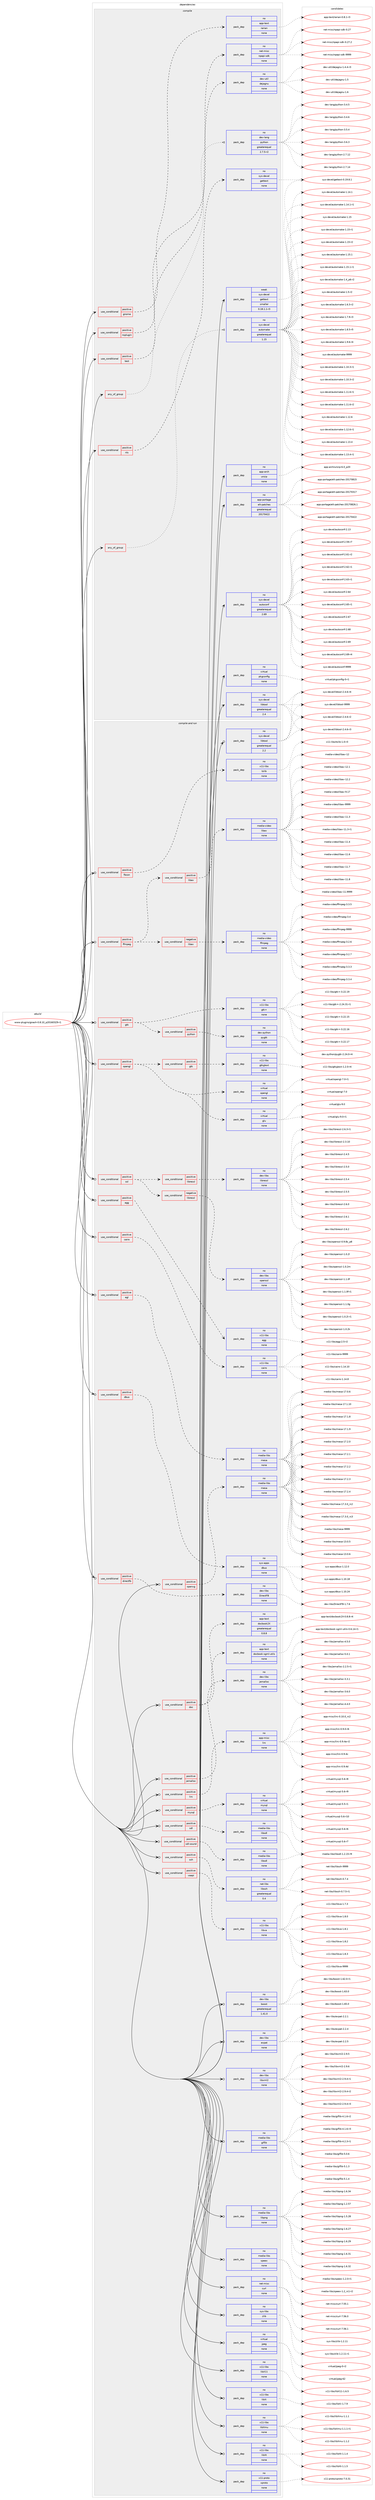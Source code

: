 digraph prolog {

# *************
# Graph options
# *************

newrank=true;
concentrate=true;
compound=true;
graph [rankdir=LR,fontname=Helvetica,fontsize=10,ranksep=1.5];#, ranksep=2.5, nodesep=0.2];
edge  [arrowhead=vee];
node  [fontname=Helvetica,fontsize=10];

# **********
# The ebuild
# **********

subgraph cluster_leftcol {
color=gray;
rank=same;
label=<<i>ebuild</i>>;
id [label="www-plugins/gnash-0.8.10_p20160329-r1", color=red, width=4, href="../www-plugins/gnash-0.8.10_p20160329-r1.svg"];
}

# ****************
# The dependencies
# ****************

subgraph cluster_midcol {
color=gray;
label=<<i>dependencies</i>>;
subgraph cluster_compile {
fillcolor="#eeeeee";
style=filled;
label=<<i>compile</i>>;
subgraph any8950 {
dependency506165 [label=<<TABLE BORDER="0" CELLBORDER="1" CELLSPACING="0" CELLPADDING="4"><TR><TD CELLPADDING="10">any_of_group</TD></TR></TABLE>>, shape=none, color=red];subgraph pack376467 {
dependency506166 [label=<<TABLE BORDER="0" CELLBORDER="1" CELLSPACING="0" CELLPADDING="4" WIDTH="220"><TR><TD ROWSPAN="6" CELLPADDING="30">pack_dep</TD></TR><TR><TD WIDTH="110">no</TD></TR><TR><TD>dev-lang</TD></TR><TR><TD>python</TD></TR><TR><TD>greaterequal</TD></TR><TR><TD>2.7.5-r2</TD></TR></TABLE>>, shape=none, color=blue];
}
dependency506165:e -> dependency506166:w [weight=20,style="dotted",arrowhead="oinv"];
}
id:e -> dependency506165:w [weight=20,style="solid",arrowhead="vee"];
subgraph any8951 {
dependency506167 [label=<<TABLE BORDER="0" CELLBORDER="1" CELLSPACING="0" CELLPADDING="4"><TR><TD CELLPADDING="10">any_of_group</TD></TR></TABLE>>, shape=none, color=red];subgraph pack376468 {
dependency506168 [label=<<TABLE BORDER="0" CELLBORDER="1" CELLSPACING="0" CELLPADDING="4" WIDTH="220"><TR><TD ROWSPAN="6" CELLPADDING="30">pack_dep</TD></TR><TR><TD WIDTH="110">no</TD></TR><TR><TD>sys-devel</TD></TR><TR><TD>automake</TD></TR><TR><TD>greaterequal</TD></TR><TR><TD>1.15</TD></TR></TABLE>>, shape=none, color=blue];
}
dependency506167:e -> dependency506168:w [weight=20,style="dotted",arrowhead="oinv"];
}
id:e -> dependency506167:w [weight=20,style="solid",arrowhead="vee"];
subgraph cond120413 {
dependency506169 [label=<<TABLE BORDER="0" CELLBORDER="1" CELLSPACING="0" CELLPADDING="4"><TR><TD ROWSPAN="3" CELLPADDING="10">use_conditional</TD></TR><TR><TD>positive</TD></TR><TR><TD>gnome</TD></TR></TABLE>>, shape=none, color=red];
subgraph pack376469 {
dependency506170 [label=<<TABLE BORDER="0" CELLBORDER="1" CELLSPACING="0" CELLPADDING="4" WIDTH="220"><TR><TD ROWSPAN="6" CELLPADDING="30">pack_dep</TD></TR><TR><TD WIDTH="110">no</TD></TR><TR><TD>app-text</TD></TR><TR><TD>rarian</TD></TR><TR><TD>none</TD></TR><TR><TD></TD></TR></TABLE>>, shape=none, color=blue];
}
dependency506169:e -> dependency506170:w [weight=20,style="dashed",arrowhead="vee"];
}
id:e -> dependency506169:w [weight=20,style="solid",arrowhead="vee"];
subgraph cond120414 {
dependency506171 [label=<<TABLE BORDER="0" CELLBORDER="1" CELLSPACING="0" CELLPADDING="4"><TR><TD ROWSPAN="3" CELLPADDING="10">use_conditional</TD></TR><TR><TD>positive</TD></TR><TR><TD>nls</TD></TR></TABLE>>, shape=none, color=red];
subgraph pack376470 {
dependency506172 [label=<<TABLE BORDER="0" CELLBORDER="1" CELLSPACING="0" CELLPADDING="4" WIDTH="220"><TR><TD ROWSPAN="6" CELLPADDING="30">pack_dep</TD></TR><TR><TD WIDTH="110">no</TD></TR><TR><TD>sys-devel</TD></TR><TR><TD>gettext</TD></TR><TR><TD>none</TD></TR><TR><TD></TD></TR></TABLE>>, shape=none, color=blue];
}
dependency506171:e -> dependency506172:w [weight=20,style="dashed",arrowhead="vee"];
}
id:e -> dependency506171:w [weight=20,style="solid",arrowhead="vee"];
subgraph cond120415 {
dependency506173 [label=<<TABLE BORDER="0" CELLBORDER="1" CELLSPACING="0" CELLPADDING="4"><TR><TD ROWSPAN="3" CELLPADDING="10">use_conditional</TD></TR><TR><TD>positive</TD></TR><TR><TD>nsplugin</TD></TR></TABLE>>, shape=none, color=red];
subgraph pack376471 {
dependency506174 [label=<<TABLE BORDER="0" CELLBORDER="1" CELLSPACING="0" CELLPADDING="4" WIDTH="220"><TR><TD ROWSPAN="6" CELLPADDING="30">pack_dep</TD></TR><TR><TD WIDTH="110">no</TD></TR><TR><TD>net-misc</TD></TR><TR><TD>npapi-sdk</TD></TR><TR><TD>none</TD></TR><TR><TD></TD></TR></TABLE>>, shape=none, color=blue];
}
dependency506173:e -> dependency506174:w [weight=20,style="dashed",arrowhead="vee"];
}
id:e -> dependency506173:w [weight=20,style="solid",arrowhead="vee"];
subgraph cond120416 {
dependency506175 [label=<<TABLE BORDER="0" CELLBORDER="1" CELLSPACING="0" CELLPADDING="4"><TR><TD ROWSPAN="3" CELLPADDING="10">use_conditional</TD></TR><TR><TD>positive</TD></TR><TR><TD>test</TD></TR></TABLE>>, shape=none, color=red];
subgraph pack376472 {
dependency506176 [label=<<TABLE BORDER="0" CELLBORDER="1" CELLSPACING="0" CELLPADDING="4" WIDTH="220"><TR><TD ROWSPAN="6" CELLPADDING="30">pack_dep</TD></TR><TR><TD WIDTH="110">no</TD></TR><TR><TD>dev-util</TD></TR><TR><TD>dejagnu</TD></TR><TR><TD>none</TD></TR><TR><TD></TD></TR></TABLE>>, shape=none, color=blue];
}
dependency506175:e -> dependency506176:w [weight=20,style="dashed",arrowhead="vee"];
}
id:e -> dependency506175:w [weight=20,style="solid",arrowhead="vee"];
subgraph pack376473 {
dependency506177 [label=<<TABLE BORDER="0" CELLBORDER="1" CELLSPACING="0" CELLPADDING="4" WIDTH="220"><TR><TD ROWSPAN="6" CELLPADDING="30">pack_dep</TD></TR><TR><TD WIDTH="110">no</TD></TR><TR><TD>app-arch</TD></TR><TR><TD>unzip</TD></TR><TR><TD>none</TD></TR><TR><TD></TD></TR></TABLE>>, shape=none, color=blue];
}
id:e -> dependency506177:w [weight=20,style="solid",arrowhead="vee"];
subgraph pack376474 {
dependency506178 [label=<<TABLE BORDER="0" CELLBORDER="1" CELLSPACING="0" CELLPADDING="4" WIDTH="220"><TR><TD ROWSPAN="6" CELLPADDING="30">pack_dep</TD></TR><TR><TD WIDTH="110">no</TD></TR><TR><TD>app-portage</TD></TR><TR><TD>elt-patches</TD></TR><TR><TD>greaterequal</TD></TR><TR><TD>20170422</TD></TR></TABLE>>, shape=none, color=blue];
}
id:e -> dependency506178:w [weight=20,style="solid",arrowhead="vee"];
subgraph pack376475 {
dependency506179 [label=<<TABLE BORDER="0" CELLBORDER="1" CELLSPACING="0" CELLPADDING="4" WIDTH="220"><TR><TD ROWSPAN="6" CELLPADDING="30">pack_dep</TD></TR><TR><TD WIDTH="110">no</TD></TR><TR><TD>sys-devel</TD></TR><TR><TD>autoconf</TD></TR><TR><TD>greaterequal</TD></TR><TR><TD>2.69</TD></TR></TABLE>>, shape=none, color=blue];
}
id:e -> dependency506179:w [weight=20,style="solid",arrowhead="vee"];
subgraph pack376476 {
dependency506180 [label=<<TABLE BORDER="0" CELLBORDER="1" CELLSPACING="0" CELLPADDING="4" WIDTH="220"><TR><TD ROWSPAN="6" CELLPADDING="30">pack_dep</TD></TR><TR><TD WIDTH="110">no</TD></TR><TR><TD>sys-devel</TD></TR><TR><TD>libtool</TD></TR><TR><TD>greaterequal</TD></TR><TR><TD>2.4</TD></TR></TABLE>>, shape=none, color=blue];
}
id:e -> dependency506180:w [weight=20,style="solid",arrowhead="vee"];
subgraph pack376477 {
dependency506181 [label=<<TABLE BORDER="0" CELLBORDER="1" CELLSPACING="0" CELLPADDING="4" WIDTH="220"><TR><TD ROWSPAN="6" CELLPADDING="30">pack_dep</TD></TR><TR><TD WIDTH="110">no</TD></TR><TR><TD>virtual</TD></TR><TR><TD>pkgconfig</TD></TR><TR><TD>none</TD></TR><TR><TD></TD></TR></TABLE>>, shape=none, color=blue];
}
id:e -> dependency506181:w [weight=20,style="solid",arrowhead="vee"];
subgraph pack376478 {
dependency506182 [label=<<TABLE BORDER="0" CELLBORDER="1" CELLSPACING="0" CELLPADDING="4" WIDTH="220"><TR><TD ROWSPAN="6" CELLPADDING="30">pack_dep</TD></TR><TR><TD WIDTH="110">weak</TD></TR><TR><TD>sys-devel</TD></TR><TR><TD>gettext</TD></TR><TR><TD>smaller</TD></TR><TR><TD>0.18.1.1-r3</TD></TR></TABLE>>, shape=none, color=blue];
}
id:e -> dependency506182:w [weight=20,style="solid",arrowhead="vee"];
}
subgraph cluster_compileandrun {
fillcolor="#eeeeee";
style=filled;
label=<<i>compile and run</i>>;
subgraph cond120417 {
dependency506183 [label=<<TABLE BORDER="0" CELLBORDER="1" CELLSPACING="0" CELLPADDING="4"><TR><TD ROWSPAN="3" CELLPADDING="10">use_conditional</TD></TR><TR><TD>positive</TD></TR><TR><TD>agg</TD></TR></TABLE>>, shape=none, color=red];
subgraph pack376479 {
dependency506184 [label=<<TABLE BORDER="0" CELLBORDER="1" CELLSPACING="0" CELLPADDING="4" WIDTH="220"><TR><TD ROWSPAN="6" CELLPADDING="30">pack_dep</TD></TR><TR><TD WIDTH="110">no</TD></TR><TR><TD>x11-libs</TD></TR><TR><TD>agg</TD></TR><TR><TD>none</TD></TR><TR><TD></TD></TR></TABLE>>, shape=none, color=blue];
}
dependency506183:e -> dependency506184:w [weight=20,style="dashed",arrowhead="vee"];
}
id:e -> dependency506183:w [weight=20,style="solid",arrowhead="odotvee"];
subgraph cond120418 {
dependency506185 [label=<<TABLE BORDER="0" CELLBORDER="1" CELLSPACING="0" CELLPADDING="4"><TR><TD ROWSPAN="3" CELLPADDING="10">use_conditional</TD></TR><TR><TD>positive</TD></TR><TR><TD>cairo</TD></TR></TABLE>>, shape=none, color=red];
subgraph pack376480 {
dependency506186 [label=<<TABLE BORDER="0" CELLBORDER="1" CELLSPACING="0" CELLPADDING="4" WIDTH="220"><TR><TD ROWSPAN="6" CELLPADDING="30">pack_dep</TD></TR><TR><TD WIDTH="110">no</TD></TR><TR><TD>x11-libs</TD></TR><TR><TD>cairo</TD></TR><TR><TD>none</TD></TR><TR><TD></TD></TR></TABLE>>, shape=none, color=blue];
}
dependency506185:e -> dependency506186:w [weight=20,style="dashed",arrowhead="vee"];
}
id:e -> dependency506185:w [weight=20,style="solid",arrowhead="odotvee"];
subgraph cond120419 {
dependency506187 [label=<<TABLE BORDER="0" CELLBORDER="1" CELLSPACING="0" CELLPADDING="4"><TR><TD ROWSPAN="3" CELLPADDING="10">use_conditional</TD></TR><TR><TD>positive</TD></TR><TR><TD>dbus</TD></TR></TABLE>>, shape=none, color=red];
subgraph pack376481 {
dependency506188 [label=<<TABLE BORDER="0" CELLBORDER="1" CELLSPACING="0" CELLPADDING="4" WIDTH="220"><TR><TD ROWSPAN="6" CELLPADDING="30">pack_dep</TD></TR><TR><TD WIDTH="110">no</TD></TR><TR><TD>sys-apps</TD></TR><TR><TD>dbus</TD></TR><TR><TD>none</TD></TR><TR><TD></TD></TR></TABLE>>, shape=none, color=blue];
}
dependency506187:e -> dependency506188:w [weight=20,style="dashed",arrowhead="vee"];
}
id:e -> dependency506187:w [weight=20,style="solid",arrowhead="odotvee"];
subgraph cond120420 {
dependency506189 [label=<<TABLE BORDER="0" CELLBORDER="1" CELLSPACING="0" CELLPADDING="4"><TR><TD ROWSPAN="3" CELLPADDING="10">use_conditional</TD></TR><TR><TD>positive</TD></TR><TR><TD>directfb</TD></TR></TABLE>>, shape=none, color=red];
subgraph pack376482 {
dependency506190 [label=<<TABLE BORDER="0" CELLBORDER="1" CELLSPACING="0" CELLPADDING="4" WIDTH="220"><TR><TD ROWSPAN="6" CELLPADDING="30">pack_dep</TD></TR><TR><TD WIDTH="110">no</TD></TR><TR><TD>dev-libs</TD></TR><TR><TD>DirectFB</TD></TR><TR><TD>none</TD></TR><TR><TD></TD></TR></TABLE>>, shape=none, color=blue];
}
dependency506189:e -> dependency506190:w [weight=20,style="dashed",arrowhead="vee"];
}
id:e -> dependency506189:w [weight=20,style="solid",arrowhead="odotvee"];
subgraph cond120421 {
dependency506191 [label=<<TABLE BORDER="0" CELLBORDER="1" CELLSPACING="0" CELLPADDING="4"><TR><TD ROWSPAN="3" CELLPADDING="10">use_conditional</TD></TR><TR><TD>positive</TD></TR><TR><TD>doc</TD></TR></TABLE>>, shape=none, color=red];
subgraph pack376483 {
dependency506192 [label=<<TABLE BORDER="0" CELLBORDER="1" CELLSPACING="0" CELLPADDING="4" WIDTH="220"><TR><TD ROWSPAN="6" CELLPADDING="30">pack_dep</TD></TR><TR><TD WIDTH="110">no</TD></TR><TR><TD>app-text</TD></TR><TR><TD>docbook2X</TD></TR><TR><TD>greaterequal</TD></TR><TR><TD>0.8.8</TD></TR></TABLE>>, shape=none, color=blue];
}
dependency506191:e -> dependency506192:w [weight=20,style="dashed",arrowhead="vee"];
subgraph pack376484 {
dependency506193 [label=<<TABLE BORDER="0" CELLBORDER="1" CELLSPACING="0" CELLPADDING="4" WIDTH="220"><TR><TD ROWSPAN="6" CELLPADDING="30">pack_dep</TD></TR><TR><TD WIDTH="110">no</TD></TR><TR><TD>app-text</TD></TR><TR><TD>docbook-sgml-utils</TD></TR><TR><TD>none</TD></TR><TR><TD></TD></TR></TABLE>>, shape=none, color=blue];
}
dependency506191:e -> dependency506193:w [weight=20,style="dashed",arrowhead="vee"];
}
id:e -> dependency506191:w [weight=20,style="solid",arrowhead="odotvee"];
subgraph cond120422 {
dependency506194 [label=<<TABLE BORDER="0" CELLBORDER="1" CELLSPACING="0" CELLPADDING="4"><TR><TD ROWSPAN="3" CELLPADDING="10">use_conditional</TD></TR><TR><TD>positive</TD></TR><TR><TD>egl</TD></TR></TABLE>>, shape=none, color=red];
subgraph pack376485 {
dependency506195 [label=<<TABLE BORDER="0" CELLBORDER="1" CELLSPACING="0" CELLPADDING="4" WIDTH="220"><TR><TD ROWSPAN="6" CELLPADDING="30">pack_dep</TD></TR><TR><TD WIDTH="110">no</TD></TR><TR><TD>media-libs</TD></TR><TR><TD>mesa</TD></TR><TR><TD>none</TD></TR><TR><TD></TD></TR></TABLE>>, shape=none, color=blue];
}
dependency506194:e -> dependency506195:w [weight=20,style="dashed",arrowhead="vee"];
}
id:e -> dependency506194:w [weight=20,style="solid",arrowhead="odotvee"];
subgraph cond120423 {
dependency506196 [label=<<TABLE BORDER="0" CELLBORDER="1" CELLSPACING="0" CELLPADDING="4"><TR><TD ROWSPAN="3" CELLPADDING="10">use_conditional</TD></TR><TR><TD>positive</TD></TR><TR><TD>fbcon</TD></TR></TABLE>>, shape=none, color=red];
subgraph pack376486 {
dependency506197 [label=<<TABLE BORDER="0" CELLBORDER="1" CELLSPACING="0" CELLPADDING="4" WIDTH="220"><TR><TD ROWSPAN="6" CELLPADDING="30">pack_dep</TD></TR><TR><TD WIDTH="110">no</TD></TR><TR><TD>x11-libs</TD></TR><TR><TD>tslib</TD></TR><TR><TD>none</TD></TR><TR><TD></TD></TR></TABLE>>, shape=none, color=blue];
}
dependency506196:e -> dependency506197:w [weight=20,style="dashed",arrowhead="vee"];
}
id:e -> dependency506196:w [weight=20,style="solid",arrowhead="odotvee"];
subgraph cond120424 {
dependency506198 [label=<<TABLE BORDER="0" CELLBORDER="1" CELLSPACING="0" CELLPADDING="4"><TR><TD ROWSPAN="3" CELLPADDING="10">use_conditional</TD></TR><TR><TD>positive</TD></TR><TR><TD>ffmpeg</TD></TR></TABLE>>, shape=none, color=red];
subgraph cond120425 {
dependency506199 [label=<<TABLE BORDER="0" CELLBORDER="1" CELLSPACING="0" CELLPADDING="4"><TR><TD ROWSPAN="3" CELLPADDING="10">use_conditional</TD></TR><TR><TD>positive</TD></TR><TR><TD>libav</TD></TR></TABLE>>, shape=none, color=red];
subgraph pack376487 {
dependency506200 [label=<<TABLE BORDER="0" CELLBORDER="1" CELLSPACING="0" CELLPADDING="4" WIDTH="220"><TR><TD ROWSPAN="6" CELLPADDING="30">pack_dep</TD></TR><TR><TD WIDTH="110">no</TD></TR><TR><TD>media-video</TD></TR><TR><TD>libav</TD></TR><TR><TD>none</TD></TR><TR><TD></TD></TR></TABLE>>, shape=none, color=blue];
}
dependency506199:e -> dependency506200:w [weight=20,style="dashed",arrowhead="vee"];
}
dependency506198:e -> dependency506199:w [weight=20,style="dashed",arrowhead="vee"];
subgraph cond120426 {
dependency506201 [label=<<TABLE BORDER="0" CELLBORDER="1" CELLSPACING="0" CELLPADDING="4"><TR><TD ROWSPAN="3" CELLPADDING="10">use_conditional</TD></TR><TR><TD>negative</TD></TR><TR><TD>libav</TD></TR></TABLE>>, shape=none, color=red];
subgraph pack376488 {
dependency506202 [label=<<TABLE BORDER="0" CELLBORDER="1" CELLSPACING="0" CELLPADDING="4" WIDTH="220"><TR><TD ROWSPAN="6" CELLPADDING="30">pack_dep</TD></TR><TR><TD WIDTH="110">no</TD></TR><TR><TD>media-video</TD></TR><TR><TD>ffmpeg</TD></TR><TR><TD>none</TD></TR><TR><TD></TD></TR></TABLE>>, shape=none, color=blue];
}
dependency506201:e -> dependency506202:w [weight=20,style="dashed",arrowhead="vee"];
}
dependency506198:e -> dependency506201:w [weight=20,style="dashed",arrowhead="vee"];
}
id:e -> dependency506198:w [weight=20,style="solid",arrowhead="odotvee"];
subgraph cond120427 {
dependency506203 [label=<<TABLE BORDER="0" CELLBORDER="1" CELLSPACING="0" CELLPADDING="4"><TR><TD ROWSPAN="3" CELLPADDING="10">use_conditional</TD></TR><TR><TD>positive</TD></TR><TR><TD>gtk</TD></TR></TABLE>>, shape=none, color=red];
subgraph pack376489 {
dependency506204 [label=<<TABLE BORDER="0" CELLBORDER="1" CELLSPACING="0" CELLPADDING="4" WIDTH="220"><TR><TD ROWSPAN="6" CELLPADDING="30">pack_dep</TD></TR><TR><TD WIDTH="110">no</TD></TR><TR><TD>x11-libs</TD></TR><TR><TD>gtk+</TD></TR><TR><TD>none</TD></TR><TR><TD></TD></TR></TABLE>>, shape=none, color=blue];
}
dependency506203:e -> dependency506204:w [weight=20,style="dashed",arrowhead="vee"];
subgraph cond120428 {
dependency506205 [label=<<TABLE BORDER="0" CELLBORDER="1" CELLSPACING="0" CELLPADDING="4"><TR><TD ROWSPAN="3" CELLPADDING="10">use_conditional</TD></TR><TR><TD>positive</TD></TR><TR><TD>python</TD></TR></TABLE>>, shape=none, color=red];
subgraph pack376490 {
dependency506206 [label=<<TABLE BORDER="0" CELLBORDER="1" CELLSPACING="0" CELLPADDING="4" WIDTH="220"><TR><TD ROWSPAN="6" CELLPADDING="30">pack_dep</TD></TR><TR><TD WIDTH="110">no</TD></TR><TR><TD>dev-python</TD></TR><TR><TD>pygtk</TD></TR><TR><TD>none</TD></TR><TR><TD></TD></TR></TABLE>>, shape=none, color=blue];
}
dependency506205:e -> dependency506206:w [weight=20,style="dashed",arrowhead="vee"];
}
dependency506203:e -> dependency506205:w [weight=20,style="dashed",arrowhead="vee"];
}
id:e -> dependency506203:w [weight=20,style="solid",arrowhead="odotvee"];
subgraph cond120429 {
dependency506207 [label=<<TABLE BORDER="0" CELLBORDER="1" CELLSPACING="0" CELLPADDING="4"><TR><TD ROWSPAN="3" CELLPADDING="10">use_conditional</TD></TR><TR><TD>positive</TD></TR><TR><TD>jemalloc</TD></TR></TABLE>>, shape=none, color=red];
subgraph pack376491 {
dependency506208 [label=<<TABLE BORDER="0" CELLBORDER="1" CELLSPACING="0" CELLPADDING="4" WIDTH="220"><TR><TD ROWSPAN="6" CELLPADDING="30">pack_dep</TD></TR><TR><TD WIDTH="110">no</TD></TR><TR><TD>dev-libs</TD></TR><TR><TD>jemalloc</TD></TR><TR><TD>none</TD></TR><TR><TD></TD></TR></TABLE>>, shape=none, color=blue];
}
dependency506207:e -> dependency506208:w [weight=20,style="dashed",arrowhead="vee"];
}
id:e -> dependency506207:w [weight=20,style="solid",arrowhead="odotvee"];
subgraph cond120430 {
dependency506209 [label=<<TABLE BORDER="0" CELLBORDER="1" CELLSPACING="0" CELLPADDING="4"><TR><TD ROWSPAN="3" CELLPADDING="10">use_conditional</TD></TR><TR><TD>positive</TD></TR><TR><TD>lirc</TD></TR></TABLE>>, shape=none, color=red];
subgraph pack376492 {
dependency506210 [label=<<TABLE BORDER="0" CELLBORDER="1" CELLSPACING="0" CELLPADDING="4" WIDTH="220"><TR><TD ROWSPAN="6" CELLPADDING="30">pack_dep</TD></TR><TR><TD WIDTH="110">no</TD></TR><TR><TD>app-misc</TD></TR><TR><TD>lirc</TD></TR><TR><TD>none</TD></TR><TR><TD></TD></TR></TABLE>>, shape=none, color=blue];
}
dependency506209:e -> dependency506210:w [weight=20,style="dashed",arrowhead="vee"];
}
id:e -> dependency506209:w [weight=20,style="solid",arrowhead="odotvee"];
subgraph cond120431 {
dependency506211 [label=<<TABLE BORDER="0" CELLBORDER="1" CELLSPACING="0" CELLPADDING="4"><TR><TD ROWSPAN="3" CELLPADDING="10">use_conditional</TD></TR><TR><TD>positive</TD></TR><TR><TD>mysql</TD></TR></TABLE>>, shape=none, color=red];
subgraph pack376493 {
dependency506212 [label=<<TABLE BORDER="0" CELLBORDER="1" CELLSPACING="0" CELLPADDING="4" WIDTH="220"><TR><TD ROWSPAN="6" CELLPADDING="30">pack_dep</TD></TR><TR><TD WIDTH="110">no</TD></TR><TR><TD>virtual</TD></TR><TR><TD>mysql</TD></TR><TR><TD>none</TD></TR><TR><TD></TD></TR></TABLE>>, shape=none, color=blue];
}
dependency506211:e -> dependency506212:w [weight=20,style="dashed",arrowhead="vee"];
}
id:e -> dependency506211:w [weight=20,style="solid",arrowhead="odotvee"];
subgraph cond120432 {
dependency506213 [label=<<TABLE BORDER="0" CELLBORDER="1" CELLSPACING="0" CELLPADDING="4"><TR><TD ROWSPAN="3" CELLPADDING="10">use_conditional</TD></TR><TR><TD>positive</TD></TR><TR><TD>opengl</TD></TR></TABLE>>, shape=none, color=red];
subgraph pack376494 {
dependency506214 [label=<<TABLE BORDER="0" CELLBORDER="1" CELLSPACING="0" CELLPADDING="4" WIDTH="220"><TR><TD ROWSPAN="6" CELLPADDING="30">pack_dep</TD></TR><TR><TD WIDTH="110">no</TD></TR><TR><TD>virtual</TD></TR><TR><TD>glu</TD></TR><TR><TD>none</TD></TR><TR><TD></TD></TR></TABLE>>, shape=none, color=blue];
}
dependency506213:e -> dependency506214:w [weight=20,style="dashed",arrowhead="vee"];
subgraph pack376495 {
dependency506215 [label=<<TABLE BORDER="0" CELLBORDER="1" CELLSPACING="0" CELLPADDING="4" WIDTH="220"><TR><TD ROWSPAN="6" CELLPADDING="30">pack_dep</TD></TR><TR><TD WIDTH="110">no</TD></TR><TR><TD>virtual</TD></TR><TR><TD>opengl</TD></TR><TR><TD>none</TD></TR><TR><TD></TD></TR></TABLE>>, shape=none, color=blue];
}
dependency506213:e -> dependency506215:w [weight=20,style="dashed",arrowhead="vee"];
subgraph cond120433 {
dependency506216 [label=<<TABLE BORDER="0" CELLBORDER="1" CELLSPACING="0" CELLPADDING="4"><TR><TD ROWSPAN="3" CELLPADDING="10">use_conditional</TD></TR><TR><TD>positive</TD></TR><TR><TD>gtk</TD></TR></TABLE>>, shape=none, color=red];
subgraph pack376496 {
dependency506217 [label=<<TABLE BORDER="0" CELLBORDER="1" CELLSPACING="0" CELLPADDING="4" WIDTH="220"><TR><TD ROWSPAN="6" CELLPADDING="30">pack_dep</TD></TR><TR><TD WIDTH="110">no</TD></TR><TR><TD>x11-libs</TD></TR><TR><TD>gtkglext</TD></TR><TR><TD>none</TD></TR><TR><TD></TD></TR></TABLE>>, shape=none, color=blue];
}
dependency506216:e -> dependency506217:w [weight=20,style="dashed",arrowhead="vee"];
}
dependency506213:e -> dependency506216:w [weight=20,style="dashed",arrowhead="vee"];
}
id:e -> dependency506213:w [weight=20,style="solid",arrowhead="odotvee"];
subgraph cond120434 {
dependency506218 [label=<<TABLE BORDER="0" CELLBORDER="1" CELLSPACING="0" CELLPADDING="4"><TR><TD ROWSPAN="3" CELLPADDING="10">use_conditional</TD></TR><TR><TD>positive</TD></TR><TR><TD>openvg</TD></TR></TABLE>>, shape=none, color=red];
subgraph pack376497 {
dependency506219 [label=<<TABLE BORDER="0" CELLBORDER="1" CELLSPACING="0" CELLPADDING="4" WIDTH="220"><TR><TD ROWSPAN="6" CELLPADDING="30">pack_dep</TD></TR><TR><TD WIDTH="110">no</TD></TR><TR><TD>media-libs</TD></TR><TR><TD>mesa</TD></TR><TR><TD>none</TD></TR><TR><TD></TD></TR></TABLE>>, shape=none, color=blue];
}
dependency506218:e -> dependency506219:w [weight=20,style="dashed",arrowhead="vee"];
}
id:e -> dependency506218:w [weight=20,style="solid",arrowhead="odotvee"];
subgraph cond120435 {
dependency506220 [label=<<TABLE BORDER="0" CELLBORDER="1" CELLSPACING="0" CELLPADDING="4"><TR><TD ROWSPAN="3" CELLPADDING="10">use_conditional</TD></TR><TR><TD>positive</TD></TR><TR><TD>sdl</TD></TR></TABLE>>, shape=none, color=red];
subgraph pack376498 {
dependency506221 [label=<<TABLE BORDER="0" CELLBORDER="1" CELLSPACING="0" CELLPADDING="4" WIDTH="220"><TR><TD ROWSPAN="6" CELLPADDING="30">pack_dep</TD></TR><TR><TD WIDTH="110">no</TD></TR><TR><TD>media-libs</TD></TR><TR><TD>libsdl</TD></TR><TR><TD>none</TD></TR><TR><TD></TD></TR></TABLE>>, shape=none, color=blue];
}
dependency506220:e -> dependency506221:w [weight=20,style="dashed",arrowhead="vee"];
}
id:e -> dependency506220:w [weight=20,style="solid",arrowhead="odotvee"];
subgraph cond120436 {
dependency506222 [label=<<TABLE BORDER="0" CELLBORDER="1" CELLSPACING="0" CELLPADDING="4"><TR><TD ROWSPAN="3" CELLPADDING="10">use_conditional</TD></TR><TR><TD>positive</TD></TR><TR><TD>sdl-sound</TD></TR></TABLE>>, shape=none, color=red];
subgraph pack376499 {
dependency506223 [label=<<TABLE BORDER="0" CELLBORDER="1" CELLSPACING="0" CELLPADDING="4" WIDTH="220"><TR><TD ROWSPAN="6" CELLPADDING="30">pack_dep</TD></TR><TR><TD WIDTH="110">no</TD></TR><TR><TD>media-libs</TD></TR><TR><TD>libsdl</TD></TR><TR><TD>none</TD></TR><TR><TD></TD></TR></TABLE>>, shape=none, color=blue];
}
dependency506222:e -> dependency506223:w [weight=20,style="dashed",arrowhead="vee"];
}
id:e -> dependency506222:w [weight=20,style="solid",arrowhead="odotvee"];
subgraph cond120437 {
dependency506224 [label=<<TABLE BORDER="0" CELLBORDER="1" CELLSPACING="0" CELLPADDING="4"><TR><TD ROWSPAN="3" CELLPADDING="10">use_conditional</TD></TR><TR><TD>positive</TD></TR><TR><TD>ssh</TD></TR></TABLE>>, shape=none, color=red];
subgraph pack376500 {
dependency506225 [label=<<TABLE BORDER="0" CELLBORDER="1" CELLSPACING="0" CELLPADDING="4" WIDTH="220"><TR><TD ROWSPAN="6" CELLPADDING="30">pack_dep</TD></TR><TR><TD WIDTH="110">no</TD></TR><TR><TD>net-libs</TD></TR><TR><TD>libssh</TD></TR><TR><TD>greaterequal</TD></TR><TR><TD>0.4</TD></TR></TABLE>>, shape=none, color=blue];
}
dependency506224:e -> dependency506225:w [weight=20,style="dashed",arrowhead="vee"];
}
id:e -> dependency506224:w [weight=20,style="solid",arrowhead="odotvee"];
subgraph cond120438 {
dependency506226 [label=<<TABLE BORDER="0" CELLBORDER="1" CELLSPACING="0" CELLPADDING="4"><TR><TD ROWSPAN="3" CELLPADDING="10">use_conditional</TD></TR><TR><TD>positive</TD></TR><TR><TD>ssl</TD></TR></TABLE>>, shape=none, color=red];
subgraph cond120439 {
dependency506227 [label=<<TABLE BORDER="0" CELLBORDER="1" CELLSPACING="0" CELLPADDING="4"><TR><TD ROWSPAN="3" CELLPADDING="10">use_conditional</TD></TR><TR><TD>positive</TD></TR><TR><TD>libressl</TD></TR></TABLE>>, shape=none, color=red];
subgraph pack376501 {
dependency506228 [label=<<TABLE BORDER="0" CELLBORDER="1" CELLSPACING="0" CELLPADDING="4" WIDTH="220"><TR><TD ROWSPAN="6" CELLPADDING="30">pack_dep</TD></TR><TR><TD WIDTH="110">no</TD></TR><TR><TD>dev-libs</TD></TR><TR><TD>libressl</TD></TR><TR><TD>none</TD></TR><TR><TD></TD></TR></TABLE>>, shape=none, color=blue];
}
dependency506227:e -> dependency506228:w [weight=20,style="dashed",arrowhead="vee"];
}
dependency506226:e -> dependency506227:w [weight=20,style="dashed",arrowhead="vee"];
subgraph cond120440 {
dependency506229 [label=<<TABLE BORDER="0" CELLBORDER="1" CELLSPACING="0" CELLPADDING="4"><TR><TD ROWSPAN="3" CELLPADDING="10">use_conditional</TD></TR><TR><TD>negative</TD></TR><TR><TD>libressl</TD></TR></TABLE>>, shape=none, color=red];
subgraph pack376502 {
dependency506230 [label=<<TABLE BORDER="0" CELLBORDER="1" CELLSPACING="0" CELLPADDING="4" WIDTH="220"><TR><TD ROWSPAN="6" CELLPADDING="30">pack_dep</TD></TR><TR><TD WIDTH="110">no</TD></TR><TR><TD>dev-libs</TD></TR><TR><TD>openssl</TD></TR><TR><TD>none</TD></TR><TR><TD></TD></TR></TABLE>>, shape=none, color=blue];
}
dependency506229:e -> dependency506230:w [weight=20,style="dashed",arrowhead="vee"];
}
dependency506226:e -> dependency506229:w [weight=20,style="dashed",arrowhead="vee"];
}
id:e -> dependency506226:w [weight=20,style="solid",arrowhead="odotvee"];
subgraph cond120441 {
dependency506231 [label=<<TABLE BORDER="0" CELLBORDER="1" CELLSPACING="0" CELLPADDING="4"><TR><TD ROWSPAN="3" CELLPADDING="10">use_conditional</TD></TR><TR><TD>positive</TD></TR><TR><TD>vaapi</TD></TR></TABLE>>, shape=none, color=red];
subgraph pack376503 {
dependency506232 [label=<<TABLE BORDER="0" CELLBORDER="1" CELLSPACING="0" CELLPADDING="4" WIDTH="220"><TR><TD ROWSPAN="6" CELLPADDING="30">pack_dep</TD></TR><TR><TD WIDTH="110">no</TD></TR><TR><TD>x11-libs</TD></TR><TR><TD>libva</TD></TR><TR><TD>none</TD></TR><TR><TD></TD></TR></TABLE>>, shape=none, color=blue];
}
dependency506231:e -> dependency506232:w [weight=20,style="dashed",arrowhead="vee"];
}
id:e -> dependency506231:w [weight=20,style="solid",arrowhead="odotvee"];
subgraph pack376504 {
dependency506233 [label=<<TABLE BORDER="0" CELLBORDER="1" CELLSPACING="0" CELLPADDING="4" WIDTH="220"><TR><TD ROWSPAN="6" CELLPADDING="30">pack_dep</TD></TR><TR><TD WIDTH="110">no</TD></TR><TR><TD>dev-libs</TD></TR><TR><TD>boost</TD></TR><TR><TD>greaterequal</TD></TR><TR><TD>1.41.0</TD></TR></TABLE>>, shape=none, color=blue];
}
id:e -> dependency506233:w [weight=20,style="solid",arrowhead="odotvee"];
subgraph pack376505 {
dependency506234 [label=<<TABLE BORDER="0" CELLBORDER="1" CELLSPACING="0" CELLPADDING="4" WIDTH="220"><TR><TD ROWSPAN="6" CELLPADDING="30">pack_dep</TD></TR><TR><TD WIDTH="110">no</TD></TR><TR><TD>dev-libs</TD></TR><TR><TD>expat</TD></TR><TR><TD>none</TD></TR><TR><TD></TD></TR></TABLE>>, shape=none, color=blue];
}
id:e -> dependency506234:w [weight=20,style="solid",arrowhead="odotvee"];
subgraph pack376506 {
dependency506235 [label=<<TABLE BORDER="0" CELLBORDER="1" CELLSPACING="0" CELLPADDING="4" WIDTH="220"><TR><TD ROWSPAN="6" CELLPADDING="30">pack_dep</TD></TR><TR><TD WIDTH="110">no</TD></TR><TR><TD>dev-libs</TD></TR><TR><TD>libxml2</TD></TR><TR><TD>none</TD></TR><TR><TD></TD></TR></TABLE>>, shape=none, color=blue];
}
id:e -> dependency506235:w [weight=20,style="solid",arrowhead="odotvee"];
subgraph pack376507 {
dependency506236 [label=<<TABLE BORDER="0" CELLBORDER="1" CELLSPACING="0" CELLPADDING="4" WIDTH="220"><TR><TD ROWSPAN="6" CELLPADDING="30">pack_dep</TD></TR><TR><TD WIDTH="110">no</TD></TR><TR><TD>media-libs</TD></TR><TR><TD>giflib</TD></TR><TR><TD>none</TD></TR><TR><TD></TD></TR></TABLE>>, shape=none, color=blue];
}
id:e -> dependency506236:w [weight=20,style="solid",arrowhead="odotvee"];
subgraph pack376508 {
dependency506237 [label=<<TABLE BORDER="0" CELLBORDER="1" CELLSPACING="0" CELLPADDING="4" WIDTH="220"><TR><TD ROWSPAN="6" CELLPADDING="30">pack_dep</TD></TR><TR><TD WIDTH="110">no</TD></TR><TR><TD>media-libs</TD></TR><TR><TD>libpng</TD></TR><TR><TD>none</TD></TR><TR><TD></TD></TR></TABLE>>, shape=none, color=blue];
}
id:e -> dependency506237:w [weight=20,style="solid",arrowhead="odotvee"];
subgraph pack376509 {
dependency506238 [label=<<TABLE BORDER="0" CELLBORDER="1" CELLSPACING="0" CELLPADDING="4" WIDTH="220"><TR><TD ROWSPAN="6" CELLPADDING="30">pack_dep</TD></TR><TR><TD WIDTH="110">no</TD></TR><TR><TD>media-libs</TD></TR><TR><TD>speex</TD></TR><TR><TD>none</TD></TR><TR><TD></TD></TR></TABLE>>, shape=none, color=blue];
}
id:e -> dependency506238:w [weight=20,style="solid",arrowhead="odotvee"];
subgraph pack376510 {
dependency506239 [label=<<TABLE BORDER="0" CELLBORDER="1" CELLSPACING="0" CELLPADDING="4" WIDTH="220"><TR><TD ROWSPAN="6" CELLPADDING="30">pack_dep</TD></TR><TR><TD WIDTH="110">no</TD></TR><TR><TD>net-misc</TD></TR><TR><TD>curl</TD></TR><TR><TD>none</TD></TR><TR><TD></TD></TR></TABLE>>, shape=none, color=blue];
}
id:e -> dependency506239:w [weight=20,style="solid",arrowhead="odotvee"];
subgraph pack376511 {
dependency506240 [label=<<TABLE BORDER="0" CELLBORDER="1" CELLSPACING="0" CELLPADDING="4" WIDTH="220"><TR><TD ROWSPAN="6" CELLPADDING="30">pack_dep</TD></TR><TR><TD WIDTH="110">no</TD></TR><TR><TD>sys-devel</TD></TR><TR><TD>libtool</TD></TR><TR><TD>greaterequal</TD></TR><TR><TD>2.2</TD></TR></TABLE>>, shape=none, color=blue];
}
id:e -> dependency506240:w [weight=20,style="solid",arrowhead="odotvee"];
subgraph pack376512 {
dependency506241 [label=<<TABLE BORDER="0" CELLBORDER="1" CELLSPACING="0" CELLPADDING="4" WIDTH="220"><TR><TD ROWSPAN="6" CELLPADDING="30">pack_dep</TD></TR><TR><TD WIDTH="110">no</TD></TR><TR><TD>sys-libs</TD></TR><TR><TD>zlib</TD></TR><TR><TD>none</TD></TR><TR><TD></TD></TR></TABLE>>, shape=none, color=blue];
}
id:e -> dependency506241:w [weight=20,style="solid",arrowhead="odotvee"];
subgraph pack376513 {
dependency506242 [label=<<TABLE BORDER="0" CELLBORDER="1" CELLSPACING="0" CELLPADDING="4" WIDTH="220"><TR><TD ROWSPAN="6" CELLPADDING="30">pack_dep</TD></TR><TR><TD WIDTH="110">no</TD></TR><TR><TD>virtual</TD></TR><TR><TD>jpeg</TD></TR><TR><TD>none</TD></TR><TR><TD></TD></TR></TABLE>>, shape=none, color=blue];
}
id:e -> dependency506242:w [weight=20,style="solid",arrowhead="odotvee"];
subgraph pack376514 {
dependency506243 [label=<<TABLE BORDER="0" CELLBORDER="1" CELLSPACING="0" CELLPADDING="4" WIDTH="220"><TR><TD ROWSPAN="6" CELLPADDING="30">pack_dep</TD></TR><TR><TD WIDTH="110">no</TD></TR><TR><TD>x11-libs</TD></TR><TR><TD>libX11</TD></TR><TR><TD>none</TD></TR><TR><TD></TD></TR></TABLE>>, shape=none, color=blue];
}
id:e -> dependency506243:w [weight=20,style="solid",arrowhead="odotvee"];
subgraph pack376515 {
dependency506244 [label=<<TABLE BORDER="0" CELLBORDER="1" CELLSPACING="0" CELLPADDING="4" WIDTH="220"><TR><TD ROWSPAN="6" CELLPADDING="30">pack_dep</TD></TR><TR><TD WIDTH="110">no</TD></TR><TR><TD>x11-libs</TD></TR><TR><TD>libXi</TD></TR><TR><TD>none</TD></TR><TR><TD></TD></TR></TABLE>>, shape=none, color=blue];
}
id:e -> dependency506244:w [weight=20,style="solid",arrowhead="odotvee"];
subgraph pack376516 {
dependency506245 [label=<<TABLE BORDER="0" CELLBORDER="1" CELLSPACING="0" CELLPADDING="4" WIDTH="220"><TR><TD ROWSPAN="6" CELLPADDING="30">pack_dep</TD></TR><TR><TD WIDTH="110">no</TD></TR><TR><TD>x11-libs</TD></TR><TR><TD>libXmu</TD></TR><TR><TD>none</TD></TR><TR><TD></TD></TR></TABLE>>, shape=none, color=blue];
}
id:e -> dependency506245:w [weight=20,style="solid",arrowhead="odotvee"];
subgraph pack376517 {
dependency506246 [label=<<TABLE BORDER="0" CELLBORDER="1" CELLSPACING="0" CELLPADDING="4" WIDTH="220"><TR><TD ROWSPAN="6" CELLPADDING="30">pack_dep</TD></TR><TR><TD WIDTH="110">no</TD></TR><TR><TD>x11-libs</TD></TR><TR><TD>libXt</TD></TR><TR><TD>none</TD></TR><TR><TD></TD></TR></TABLE>>, shape=none, color=blue];
}
id:e -> dependency506246:w [weight=20,style="solid",arrowhead="odotvee"];
subgraph pack376518 {
dependency506247 [label=<<TABLE BORDER="0" CELLBORDER="1" CELLSPACING="0" CELLPADDING="4" WIDTH="220"><TR><TD ROWSPAN="6" CELLPADDING="30">pack_dep</TD></TR><TR><TD WIDTH="110">no</TD></TR><TR><TD>x11-proto</TD></TR><TR><TD>xproto</TD></TR><TR><TD>none</TD></TR><TR><TD></TD></TR></TABLE>>, shape=none, color=blue];
}
id:e -> dependency506247:w [weight=20,style="solid",arrowhead="odotvee"];
}
subgraph cluster_run {
fillcolor="#eeeeee";
style=filled;
label=<<i>run</i>>;
}
}

# **************
# The candidates
# **************

subgraph cluster_choices {
rank=same;
color=gray;
label=<<i>candidates</i>>;

subgraph choice376467 {
color=black;
nodesep=1;
choice10010111845108971101034711212111610411111045504655464950 [label="dev-lang/python-2.7.12", color=red, width=4,href="../dev-lang/python-2.7.12.svg"];
choice10010111845108971101034711212111610411111045504655464952 [label="dev-lang/python-2.7.14", color=red, width=4,href="../dev-lang/python-2.7.14.svg"];
choice100101118451089711010347112121116104111110455146524653 [label="dev-lang/python-3.4.5", color=red, width=4,href="../dev-lang/python-3.4.5.svg"];
choice100101118451089711010347112121116104111110455146524654 [label="dev-lang/python-3.4.6", color=red, width=4,href="../dev-lang/python-3.4.6.svg"];
choice100101118451089711010347112121116104111110455146534652 [label="dev-lang/python-3.5.4", color=red, width=4,href="../dev-lang/python-3.5.4.svg"];
choice100101118451089711010347112121116104111110455146544651 [label="dev-lang/python-3.6.3", color=red, width=4,href="../dev-lang/python-3.6.3.svg"];
dependency506166:e -> choice10010111845108971101034711212111610411111045504655464950:w [style=dotted,weight="100"];
dependency506166:e -> choice10010111845108971101034711212111610411111045504655464952:w [style=dotted,weight="100"];
dependency506166:e -> choice100101118451089711010347112121116104111110455146524653:w [style=dotted,weight="100"];
dependency506166:e -> choice100101118451089711010347112121116104111110455146524654:w [style=dotted,weight="100"];
dependency506166:e -> choice100101118451089711010347112121116104111110455146534652:w [style=dotted,weight="100"];
dependency506166:e -> choice100101118451089711010347112121116104111110455146544651:w [style=dotted,weight="100"];
}
subgraph choice376468 {
color=black;
nodesep=1;
choice11512111545100101118101108479711711611110997107101454946494846514511449 [label="sys-devel/automake-1.10.3-r1", color=red, width=4,href="../sys-devel/automake-1.10.3-r1.svg"];
choice11512111545100101118101108479711711611110997107101454946494846514511450 [label="sys-devel/automake-1.10.3-r2", color=red, width=4,href="../sys-devel/automake-1.10.3-r2.svg"];
choice11512111545100101118101108479711711611110997107101454946494946544511449 [label="sys-devel/automake-1.11.6-r1", color=red, width=4,href="../sys-devel/automake-1.11.6-r1.svg"];
choice11512111545100101118101108479711711611110997107101454946494946544511450 [label="sys-devel/automake-1.11.6-r2", color=red, width=4,href="../sys-devel/automake-1.11.6-r2.svg"];
choice1151211154510010111810110847971171161111099710710145494649504654 [label="sys-devel/automake-1.12.6", color=red, width=4,href="../sys-devel/automake-1.12.6.svg"];
choice11512111545100101118101108479711711611110997107101454946495046544511449 [label="sys-devel/automake-1.12.6-r1", color=red, width=4,href="../sys-devel/automake-1.12.6-r1.svg"];
choice1151211154510010111810110847971171161111099710710145494649514652 [label="sys-devel/automake-1.13.4", color=red, width=4,href="../sys-devel/automake-1.13.4.svg"];
choice11512111545100101118101108479711711611110997107101454946495146524511449 [label="sys-devel/automake-1.13.4-r1", color=red, width=4,href="../sys-devel/automake-1.13.4-r1.svg"];
choice1151211154510010111810110847971171161111099710710145494649524649 [label="sys-devel/automake-1.14.1", color=red, width=4,href="../sys-devel/automake-1.14.1.svg"];
choice11512111545100101118101108479711711611110997107101454946495246494511449 [label="sys-devel/automake-1.14.1-r1", color=red, width=4,href="../sys-devel/automake-1.14.1-r1.svg"];
choice115121115451001011181011084797117116111109971071014549464953 [label="sys-devel/automake-1.15", color=red, width=4,href="../sys-devel/automake-1.15.svg"];
choice1151211154510010111810110847971171161111099710710145494649534511449 [label="sys-devel/automake-1.15-r1", color=red, width=4,href="../sys-devel/automake-1.15-r1.svg"];
choice1151211154510010111810110847971171161111099710710145494649534511450 [label="sys-devel/automake-1.15-r2", color=red, width=4,href="../sys-devel/automake-1.15-r2.svg"];
choice1151211154510010111810110847971171161111099710710145494649534649 [label="sys-devel/automake-1.15.1", color=red, width=4,href="../sys-devel/automake-1.15.1.svg"];
choice11512111545100101118101108479711711611110997107101454946495346494511449 [label="sys-devel/automake-1.15.1-r1", color=red, width=4,href="../sys-devel/automake-1.15.1-r1.svg"];
choice115121115451001011181011084797117116111109971071014549465295112544511450 [label="sys-devel/automake-1.4_p6-r2", color=red, width=4,href="../sys-devel/automake-1.4_p6-r2.svg"];
choice11512111545100101118101108479711711611110997107101454946534511450 [label="sys-devel/automake-1.5-r2", color=red, width=4,href="../sys-devel/automake-1.5-r2.svg"];
choice115121115451001011181011084797117116111109971071014549465446514511450 [label="sys-devel/automake-1.6.3-r2", color=red, width=4,href="../sys-devel/automake-1.6.3-r2.svg"];
choice115121115451001011181011084797117116111109971071014549465546574511451 [label="sys-devel/automake-1.7.9-r3", color=red, width=4,href="../sys-devel/automake-1.7.9-r3.svg"];
choice115121115451001011181011084797117116111109971071014549465646534511453 [label="sys-devel/automake-1.8.5-r5", color=red, width=4,href="../sys-devel/automake-1.8.5-r5.svg"];
choice115121115451001011181011084797117116111109971071014549465746544511452 [label="sys-devel/automake-1.9.6-r4", color=red, width=4,href="../sys-devel/automake-1.9.6-r4.svg"];
choice115121115451001011181011084797117116111109971071014557575757 [label="sys-devel/automake-9999", color=red, width=4,href="../sys-devel/automake-9999.svg"];
dependency506168:e -> choice11512111545100101118101108479711711611110997107101454946494846514511449:w [style=dotted,weight="100"];
dependency506168:e -> choice11512111545100101118101108479711711611110997107101454946494846514511450:w [style=dotted,weight="100"];
dependency506168:e -> choice11512111545100101118101108479711711611110997107101454946494946544511449:w [style=dotted,weight="100"];
dependency506168:e -> choice11512111545100101118101108479711711611110997107101454946494946544511450:w [style=dotted,weight="100"];
dependency506168:e -> choice1151211154510010111810110847971171161111099710710145494649504654:w [style=dotted,weight="100"];
dependency506168:e -> choice11512111545100101118101108479711711611110997107101454946495046544511449:w [style=dotted,weight="100"];
dependency506168:e -> choice1151211154510010111810110847971171161111099710710145494649514652:w [style=dotted,weight="100"];
dependency506168:e -> choice11512111545100101118101108479711711611110997107101454946495146524511449:w [style=dotted,weight="100"];
dependency506168:e -> choice1151211154510010111810110847971171161111099710710145494649524649:w [style=dotted,weight="100"];
dependency506168:e -> choice11512111545100101118101108479711711611110997107101454946495246494511449:w [style=dotted,weight="100"];
dependency506168:e -> choice115121115451001011181011084797117116111109971071014549464953:w [style=dotted,weight="100"];
dependency506168:e -> choice1151211154510010111810110847971171161111099710710145494649534511449:w [style=dotted,weight="100"];
dependency506168:e -> choice1151211154510010111810110847971171161111099710710145494649534511450:w [style=dotted,weight="100"];
dependency506168:e -> choice1151211154510010111810110847971171161111099710710145494649534649:w [style=dotted,weight="100"];
dependency506168:e -> choice11512111545100101118101108479711711611110997107101454946495346494511449:w [style=dotted,weight="100"];
dependency506168:e -> choice115121115451001011181011084797117116111109971071014549465295112544511450:w [style=dotted,weight="100"];
dependency506168:e -> choice11512111545100101118101108479711711611110997107101454946534511450:w [style=dotted,weight="100"];
dependency506168:e -> choice115121115451001011181011084797117116111109971071014549465446514511450:w [style=dotted,weight="100"];
dependency506168:e -> choice115121115451001011181011084797117116111109971071014549465546574511451:w [style=dotted,weight="100"];
dependency506168:e -> choice115121115451001011181011084797117116111109971071014549465646534511453:w [style=dotted,weight="100"];
dependency506168:e -> choice115121115451001011181011084797117116111109971071014549465746544511452:w [style=dotted,weight="100"];
dependency506168:e -> choice115121115451001011181011084797117116111109971071014557575757:w [style=dotted,weight="100"];
}
subgraph choice376469 {
color=black;
nodesep=1;
choice97112112451161011201164711497114105971104548465646494511451 [label="app-text/rarian-0.8.1-r3", color=red, width=4,href="../app-text/rarian-0.8.1-r3.svg"];
dependency506170:e -> choice97112112451161011201164711497114105971104548465646494511451:w [style=dotted,weight="100"];
}
subgraph choice376470 {
color=black;
nodesep=1;
choice1151211154510010111810110847103101116116101120116454846495746564649 [label="sys-devel/gettext-0.19.8.1", color=red, width=4,href="../sys-devel/gettext-0.19.8.1.svg"];
dependency506172:e -> choice1151211154510010111810110847103101116116101120116454846495746564649:w [style=dotted,weight="100"];
}
subgraph choice376471 {
color=black;
nodesep=1;
choice11010111645109105115994711011297112105451151001074548465055 [label="net-misc/npapi-sdk-0.27", color=red, width=4,href="../net-misc/npapi-sdk-0.27.svg"];
choice110101116451091051159947110112971121054511510010745484650554650 [label="net-misc/npapi-sdk-0.27.2", color=red, width=4,href="../net-misc/npapi-sdk-0.27.2.svg"];
choice11010111645109105115994711011297112105451151001074557575757 [label="net-misc/npapi-sdk-9999", color=red, width=4,href="../net-misc/npapi-sdk-9999.svg"];
dependency506174:e -> choice11010111645109105115994711011297112105451151001074548465055:w [style=dotted,weight="100"];
dependency506174:e -> choice110101116451091051159947110112971121054511510010745484650554650:w [style=dotted,weight="100"];
dependency506174:e -> choice11010111645109105115994711011297112105451151001074557575757:w [style=dotted,weight="100"];
}
subgraph choice376472 {
color=black;
nodesep=1;
choice1001011184511711610510847100101106971031101174549465246524511451 [label="dev-util/dejagnu-1.4.4-r3", color=red, width=4,href="../dev-util/dejagnu-1.4.4-r3.svg"];
choice10010111845117116105108471001011069710311011745494653 [label="dev-util/dejagnu-1.5", color=red, width=4,href="../dev-util/dejagnu-1.5.svg"];
choice10010111845117116105108471001011069710311011745494654 [label="dev-util/dejagnu-1.6", color=red, width=4,href="../dev-util/dejagnu-1.6.svg"];
dependency506176:e -> choice1001011184511711610510847100101106971031101174549465246524511451:w [style=dotted,weight="100"];
dependency506176:e -> choice10010111845117116105108471001011069710311011745494653:w [style=dotted,weight="100"];
dependency506176:e -> choice10010111845117116105108471001011069710311011745494654:w [style=dotted,weight="100"];
}
subgraph choice376473 {
color=black;
nodesep=1;
choice971121124597114991044711711012210511245544648951125048 [label="app-arch/unzip-6.0_p20", color=red, width=4,href="../app-arch/unzip-6.0_p20.svg"];
dependency506177:e -> choice971121124597114991044711711012210511245544648951125048:w [style=dotted,weight="100"];
}
subgraph choice376474 {
color=black;
nodesep=1;
choice97112112451121111141169710310147101108116451129711699104101115455048495548514955 [label="app-portage/elt-patches-20170317", color=red, width=4,href="../app-portage/elt-patches-20170317.svg"];
choice97112112451121111141169710310147101108116451129711699104101115455048495548525050 [label="app-portage/elt-patches-20170422", color=red, width=4,href="../app-portage/elt-patches-20170422.svg"];
choice97112112451121111141169710310147101108116451129711699104101115455048495548564953 [label="app-portage/elt-patches-20170815", color=red, width=4,href="../app-portage/elt-patches-20170815.svg"];
choice971121124511211111411697103101471011081164511297116991041011154550484955485650544649 [label="app-portage/elt-patches-20170826.1", color=red, width=4,href="../app-portage/elt-patches-20170826.1.svg"];
dependency506178:e -> choice97112112451121111141169710310147101108116451129711699104101115455048495548514955:w [style=dotted,weight="100"];
dependency506178:e -> choice97112112451121111141169710310147101108116451129711699104101115455048495548525050:w [style=dotted,weight="100"];
dependency506178:e -> choice97112112451121111141169710310147101108116451129711699104101115455048495548564953:w [style=dotted,weight="100"];
dependency506178:e -> choice971121124511211111411697103101471011081164511297116991041011154550484955485650544649:w [style=dotted,weight="100"];
}
subgraph choice376475 {
color=black;
nodesep=1;
choice115121115451001011181011084797117116111991111101024550464951 [label="sys-devel/autoconf-2.13", color=red, width=4,href="../sys-devel/autoconf-2.13.svg"];
choice1151211154510010111810110847971171161119911111010245504653574511455 [label="sys-devel/autoconf-2.59-r7", color=red, width=4,href="../sys-devel/autoconf-2.59-r7.svg"];
choice1151211154510010111810110847971171161119911111010245504654494511450 [label="sys-devel/autoconf-2.61-r2", color=red, width=4,href="../sys-devel/autoconf-2.61-r2.svg"];
choice1151211154510010111810110847971171161119911111010245504654504511449 [label="sys-devel/autoconf-2.62-r1", color=red, width=4,href="../sys-devel/autoconf-2.62-r1.svg"];
choice1151211154510010111810110847971171161119911111010245504654514511449 [label="sys-devel/autoconf-2.63-r1", color=red, width=4,href="../sys-devel/autoconf-2.63-r1.svg"];
choice115121115451001011181011084797117116111991111101024550465452 [label="sys-devel/autoconf-2.64", color=red, width=4,href="../sys-devel/autoconf-2.64.svg"];
choice1151211154510010111810110847971171161119911111010245504654534511449 [label="sys-devel/autoconf-2.65-r1", color=red, width=4,href="../sys-devel/autoconf-2.65-r1.svg"];
choice115121115451001011181011084797117116111991111101024550465455 [label="sys-devel/autoconf-2.67", color=red, width=4,href="../sys-devel/autoconf-2.67.svg"];
choice115121115451001011181011084797117116111991111101024550465456 [label="sys-devel/autoconf-2.68", color=red, width=4,href="../sys-devel/autoconf-2.68.svg"];
choice115121115451001011181011084797117116111991111101024550465457 [label="sys-devel/autoconf-2.69", color=red, width=4,href="../sys-devel/autoconf-2.69.svg"];
choice1151211154510010111810110847971171161119911111010245504654574511452 [label="sys-devel/autoconf-2.69-r4", color=red, width=4,href="../sys-devel/autoconf-2.69-r4.svg"];
choice115121115451001011181011084797117116111991111101024557575757 [label="sys-devel/autoconf-9999", color=red, width=4,href="../sys-devel/autoconf-9999.svg"];
dependency506179:e -> choice115121115451001011181011084797117116111991111101024550464951:w [style=dotted,weight="100"];
dependency506179:e -> choice1151211154510010111810110847971171161119911111010245504653574511455:w [style=dotted,weight="100"];
dependency506179:e -> choice1151211154510010111810110847971171161119911111010245504654494511450:w [style=dotted,weight="100"];
dependency506179:e -> choice1151211154510010111810110847971171161119911111010245504654504511449:w [style=dotted,weight="100"];
dependency506179:e -> choice1151211154510010111810110847971171161119911111010245504654514511449:w [style=dotted,weight="100"];
dependency506179:e -> choice115121115451001011181011084797117116111991111101024550465452:w [style=dotted,weight="100"];
dependency506179:e -> choice1151211154510010111810110847971171161119911111010245504654534511449:w [style=dotted,weight="100"];
dependency506179:e -> choice115121115451001011181011084797117116111991111101024550465455:w [style=dotted,weight="100"];
dependency506179:e -> choice115121115451001011181011084797117116111991111101024550465456:w [style=dotted,weight="100"];
dependency506179:e -> choice115121115451001011181011084797117116111991111101024550465457:w [style=dotted,weight="100"];
dependency506179:e -> choice1151211154510010111810110847971171161119911111010245504654574511452:w [style=dotted,weight="100"];
dependency506179:e -> choice115121115451001011181011084797117116111991111101024557575757:w [style=dotted,weight="100"];
}
subgraph choice376476 {
color=black;
nodesep=1;
choice1151211154510010111810110847108105981161111111084550465246544511450 [label="sys-devel/libtool-2.4.6-r2", color=red, width=4,href="../sys-devel/libtool-2.4.6-r2.svg"];
choice1151211154510010111810110847108105981161111111084550465246544511451 [label="sys-devel/libtool-2.4.6-r3", color=red, width=4,href="../sys-devel/libtool-2.4.6-r3.svg"];
choice1151211154510010111810110847108105981161111111084550465246544511452 [label="sys-devel/libtool-2.4.6-r4", color=red, width=4,href="../sys-devel/libtool-2.4.6-r4.svg"];
choice1151211154510010111810110847108105981161111111084557575757 [label="sys-devel/libtool-9999", color=red, width=4,href="../sys-devel/libtool-9999.svg"];
dependency506180:e -> choice1151211154510010111810110847108105981161111111084550465246544511450:w [style=dotted,weight="100"];
dependency506180:e -> choice1151211154510010111810110847108105981161111111084550465246544511451:w [style=dotted,weight="100"];
dependency506180:e -> choice1151211154510010111810110847108105981161111111084550465246544511452:w [style=dotted,weight="100"];
dependency506180:e -> choice1151211154510010111810110847108105981161111111084557575757:w [style=dotted,weight="100"];
}
subgraph choice376477 {
color=black;
nodesep=1;
choice11810511411611797108471121071039911111010210510345484511449 [label="virtual/pkgconfig-0-r1", color=red, width=4,href="../virtual/pkgconfig-0-r1.svg"];
dependency506181:e -> choice11810511411611797108471121071039911111010210510345484511449:w [style=dotted,weight="100"];
}
subgraph choice376478 {
color=black;
nodesep=1;
choice1151211154510010111810110847103101116116101120116454846495746564649 [label="sys-devel/gettext-0.19.8.1", color=red, width=4,href="../sys-devel/gettext-0.19.8.1.svg"];
dependency506182:e -> choice1151211154510010111810110847103101116116101120116454846495746564649:w [style=dotted,weight="100"];
}
subgraph choice376479 {
color=black;
nodesep=1;
choice120494945108105981154797103103455046534511450 [label="x11-libs/agg-2.5-r2", color=red, width=4,href="../x11-libs/agg-2.5-r2.svg"];
dependency506184:e -> choice120494945108105981154797103103455046534511450:w [style=dotted,weight="100"];
}
subgraph choice376480 {
color=black;
nodesep=1;
choice120494945108105981154799971051141114549464952464948 [label="x11-libs/cairo-1.14.10", color=red, width=4,href="../x11-libs/cairo-1.14.10.svg"];
choice1204949451081059811547999710511411145494649524656 [label="x11-libs/cairo-1.14.8", color=red, width=4,href="../x11-libs/cairo-1.14.8.svg"];
choice120494945108105981154799971051141114557575757 [label="x11-libs/cairo-9999", color=red, width=4,href="../x11-libs/cairo-9999.svg"];
dependency506186:e -> choice120494945108105981154799971051141114549464952464948:w [style=dotted,weight="100"];
dependency506186:e -> choice1204949451081059811547999710511411145494649524656:w [style=dotted,weight="100"];
dependency506186:e -> choice120494945108105981154799971051141114557575757:w [style=dotted,weight="100"];
}
subgraph choice376481 {
color=black;
nodesep=1;
choice115121115459711211211547100981171154549464948464956 [label="sys-apps/dbus-1.10.18", color=red, width=4,href="../sys-apps/dbus-1.10.18.svg"];
choice115121115459711211211547100981171154549464948465052 [label="sys-apps/dbus-1.10.24", color=red, width=4,href="../sys-apps/dbus-1.10.24.svg"];
choice1151211154597112112115471009811711545494649504648 [label="sys-apps/dbus-1.12.0", color=red, width=4,href="../sys-apps/dbus-1.12.0.svg"];
dependency506188:e -> choice115121115459711211211547100981171154549464948464956:w [style=dotted,weight="100"];
dependency506188:e -> choice115121115459711211211547100981171154549464948465052:w [style=dotted,weight="100"];
dependency506188:e -> choice1151211154597112112115471009811711545494649504648:w [style=dotted,weight="100"];
}
subgraph choice376482 {
color=black;
nodesep=1;
choice10010111845108105981154768105114101991167066454946554654 [label="dev-libs/DirectFB-1.7.6", color=red, width=4,href="../dev-libs/DirectFB-1.7.6.svg"];
dependency506190:e -> choice10010111845108105981154768105114101991167066454946554654:w [style=dotted,weight="100"];
}
subgraph choice376483 {
color=black;
nodesep=1;
choice971121124511610112011647100111999811111110750884548465646564511452 [label="app-text/docbook2X-0.8.8-r4", color=red, width=4,href="../app-text/docbook2X-0.8.8-r4.svg"];
dependency506192:e -> choice971121124511610112011647100111999811111110750884548465646564511452:w [style=dotted,weight="100"];
}
subgraph choice376484 {
color=black;
nodesep=1;
choice97112112451161011201164710011199981111111074511510310910845117116105108115454846544649524511449 [label="app-text/docbook-sgml-utils-0.6.14-r1", color=red, width=4,href="../app-text/docbook-sgml-utils-0.6.14-r1.svg"];
dependency506193:e -> choice97112112451161011201164710011199981111111074511510310910845117116105108115454846544649524511449:w [style=dotted,weight="100"];
}
subgraph choice376485 {
color=black;
nodesep=1;
choice109101100105974510810598115471091011159745495146484653 [label="media-libs/mesa-13.0.5", color=red, width=4,href="../media-libs/mesa-13.0.5.svg"];
choice109101100105974510810598115471091011159745495146484654 [label="media-libs/mesa-13.0.6", color=red, width=4,href="../media-libs/mesa-13.0.6.svg"];
choice109101100105974510810598115471091011159745495546484654 [label="media-libs/mesa-17.0.6", color=red, width=4,href="../media-libs/mesa-17.0.6.svg"];
choice10910110010597451081059811547109101115974549554649464948 [label="media-libs/mesa-17.1.10", color=red, width=4,href="../media-libs/mesa-17.1.10.svg"];
choice109101100105974510810598115471091011159745495546494656 [label="media-libs/mesa-17.1.8", color=red, width=4,href="../media-libs/mesa-17.1.8.svg"];
choice109101100105974510810598115471091011159745495546494657 [label="media-libs/mesa-17.1.9", color=red, width=4,href="../media-libs/mesa-17.1.9.svg"];
choice109101100105974510810598115471091011159745495546504648 [label="media-libs/mesa-17.2.0", color=red, width=4,href="../media-libs/mesa-17.2.0.svg"];
choice109101100105974510810598115471091011159745495546504649 [label="media-libs/mesa-17.2.1", color=red, width=4,href="../media-libs/mesa-17.2.1.svg"];
choice109101100105974510810598115471091011159745495546504650 [label="media-libs/mesa-17.2.2", color=red, width=4,href="../media-libs/mesa-17.2.2.svg"];
choice109101100105974510810598115471091011159745495546504651 [label="media-libs/mesa-17.2.3", color=red, width=4,href="../media-libs/mesa-17.2.3.svg"];
choice109101100105974510810598115471091011159745495546504652 [label="media-libs/mesa-17.2.4", color=red, width=4,href="../media-libs/mesa-17.2.4.svg"];
choice109101100105974510810598115471091011159745495546514648951149950 [label="media-libs/mesa-17.3.0_rc2", color=red, width=4,href="../media-libs/mesa-17.3.0_rc2.svg"];
choice109101100105974510810598115471091011159745495546514648951149951 [label="media-libs/mesa-17.3.0_rc3", color=red, width=4,href="../media-libs/mesa-17.3.0_rc3.svg"];
choice10910110010597451081059811547109101115974557575757 [label="media-libs/mesa-9999", color=red, width=4,href="../media-libs/mesa-9999.svg"];
dependency506195:e -> choice109101100105974510810598115471091011159745495146484653:w [style=dotted,weight="100"];
dependency506195:e -> choice109101100105974510810598115471091011159745495146484654:w [style=dotted,weight="100"];
dependency506195:e -> choice109101100105974510810598115471091011159745495546484654:w [style=dotted,weight="100"];
dependency506195:e -> choice10910110010597451081059811547109101115974549554649464948:w [style=dotted,weight="100"];
dependency506195:e -> choice109101100105974510810598115471091011159745495546494656:w [style=dotted,weight="100"];
dependency506195:e -> choice109101100105974510810598115471091011159745495546494657:w [style=dotted,weight="100"];
dependency506195:e -> choice109101100105974510810598115471091011159745495546504648:w [style=dotted,weight="100"];
dependency506195:e -> choice109101100105974510810598115471091011159745495546504649:w [style=dotted,weight="100"];
dependency506195:e -> choice109101100105974510810598115471091011159745495546504650:w [style=dotted,weight="100"];
dependency506195:e -> choice109101100105974510810598115471091011159745495546504651:w [style=dotted,weight="100"];
dependency506195:e -> choice109101100105974510810598115471091011159745495546504652:w [style=dotted,weight="100"];
dependency506195:e -> choice109101100105974510810598115471091011159745495546514648951149950:w [style=dotted,weight="100"];
dependency506195:e -> choice109101100105974510810598115471091011159745495546514648951149951:w [style=dotted,weight="100"];
dependency506195:e -> choice10910110010597451081059811547109101115974557575757:w [style=dotted,weight="100"];
}
subgraph choice376486 {
color=black;
nodesep=1;
choice120494945108105981154711611510810598454946484511451 [label="x11-libs/tslib-1.0-r3", color=red, width=4,href="../x11-libs/tslib-1.0-r3.svg"];
dependency506197:e -> choice120494945108105981154711611510810598454946484511451:w [style=dotted,weight="100"];
}
subgraph choice376487 {
color=black;
nodesep=1;
choice10910110010597451181051001011114710810598971184549494651 [label="media-video/libav-11.3", color=red, width=4,href="../media-video/libav-11.3.svg"];
choice109101100105974511810510010111147108105989711845494946514511449 [label="media-video/libav-11.3-r1", color=red, width=4,href="../media-video/libav-11.3-r1.svg"];
choice10910110010597451181051001011114710810598971184549494652 [label="media-video/libav-11.4", color=red, width=4,href="../media-video/libav-11.4.svg"];
choice10910110010597451181051001011114710810598971184549494654 [label="media-video/libav-11.6", color=red, width=4,href="../media-video/libav-11.6.svg"];
choice10910110010597451181051001011114710810598971184549494655 [label="media-video/libav-11.7", color=red, width=4,href="../media-video/libav-11.7.svg"];
choice10910110010597451181051001011114710810598971184549494656 [label="media-video/libav-11.8", color=red, width=4,href="../media-video/libav-11.8.svg"];
choice10910110010597451181051001011114710810598971184549494657575757 [label="media-video/libav-11.9999", color=red, width=4,href="../media-video/libav-11.9999.svg"];
choice1091011001059745118105100101111471081059897118454950 [label="media-video/libav-12", color=red, width=4,href="../media-video/libav-12.svg"];
choice10910110010597451181051001011114710810598971184549504649 [label="media-video/libav-12.1", color=red, width=4,href="../media-video/libav-12.1.svg"];
choice10910110010597451181051001011114710810598971184549504650 [label="media-video/libav-12.2", color=red, width=4,href="../media-video/libav-12.2.svg"];
choice10910110010597451181051001011114710810598971184557464955 [label="media-video/libav-9.17", color=red, width=4,href="../media-video/libav-9.17.svg"];
choice10910110010597451181051001011114710810598971184557575757 [label="media-video/libav-9999", color=red, width=4,href="../media-video/libav-9999.svg"];
dependency506200:e -> choice10910110010597451181051001011114710810598971184549494651:w [style=dotted,weight="100"];
dependency506200:e -> choice109101100105974511810510010111147108105989711845494946514511449:w [style=dotted,weight="100"];
dependency506200:e -> choice10910110010597451181051001011114710810598971184549494652:w [style=dotted,weight="100"];
dependency506200:e -> choice10910110010597451181051001011114710810598971184549494654:w [style=dotted,weight="100"];
dependency506200:e -> choice10910110010597451181051001011114710810598971184549494655:w [style=dotted,weight="100"];
dependency506200:e -> choice10910110010597451181051001011114710810598971184549494656:w [style=dotted,weight="100"];
dependency506200:e -> choice10910110010597451181051001011114710810598971184549494657575757:w [style=dotted,weight="100"];
dependency506200:e -> choice1091011001059745118105100101111471081059897118454950:w [style=dotted,weight="100"];
dependency506200:e -> choice10910110010597451181051001011114710810598971184549504649:w [style=dotted,weight="100"];
dependency506200:e -> choice10910110010597451181051001011114710810598971184549504650:w [style=dotted,weight="100"];
dependency506200:e -> choice10910110010597451181051001011114710810598971184557464955:w [style=dotted,weight="100"];
dependency506200:e -> choice10910110010597451181051001011114710810598971184557575757:w [style=dotted,weight="100"];
}
subgraph choice376488 {
color=black;
nodesep=1;
choice109101100105974511810510010111147102102109112101103455146504654 [label="media-video/ffmpeg-3.2.6", color=red, width=4,href="../media-video/ffmpeg-3.2.6.svg"];
choice109101100105974511810510010111147102102109112101103455146504655 [label="media-video/ffmpeg-3.2.7", color=red, width=4,href="../media-video/ffmpeg-3.2.7.svg"];
choice109101100105974511810510010111147102102109112101103455146514651 [label="media-video/ffmpeg-3.3.3", color=red, width=4,href="../media-video/ffmpeg-3.3.3.svg"];
choice109101100105974511810510010111147102102109112101103455146514652 [label="media-video/ffmpeg-3.3.4", color=red, width=4,href="../media-video/ffmpeg-3.3.4.svg"];
choice109101100105974511810510010111147102102109112101103455146514653 [label="media-video/ffmpeg-3.3.5", color=red, width=4,href="../media-video/ffmpeg-3.3.5.svg"];
choice10910110010597451181051001011114710210210911210110345514652 [label="media-video/ffmpeg-3.4", color=red, width=4,href="../media-video/ffmpeg-3.4.svg"];
choice1091011001059745118105100101111471021021091121011034557575757 [label="media-video/ffmpeg-9999", color=red, width=4,href="../media-video/ffmpeg-9999.svg"];
dependency506202:e -> choice109101100105974511810510010111147102102109112101103455146504654:w [style=dotted,weight="100"];
dependency506202:e -> choice109101100105974511810510010111147102102109112101103455146504655:w [style=dotted,weight="100"];
dependency506202:e -> choice109101100105974511810510010111147102102109112101103455146514651:w [style=dotted,weight="100"];
dependency506202:e -> choice109101100105974511810510010111147102102109112101103455146514652:w [style=dotted,weight="100"];
dependency506202:e -> choice109101100105974511810510010111147102102109112101103455146514653:w [style=dotted,weight="100"];
dependency506202:e -> choice10910110010597451181051001011114710210210911210110345514652:w [style=dotted,weight="100"];
dependency506202:e -> choice1091011001059745118105100101111471021021091121011034557575757:w [style=dotted,weight="100"];
}
subgraph choice376489 {
color=black;
nodesep=1;
choice12049494510810598115471031161074345504650524651494511449 [label="x11-libs/gtk+-2.24.31-r1", color=red, width=4,href="../x11-libs/gtk+-2.24.31-r1.svg"];
choice1204949451081059811547103116107434551465050464953 [label="x11-libs/gtk+-3.22.15", color=red, width=4,href="../x11-libs/gtk+-3.22.15.svg"];
choice1204949451081059811547103116107434551465050464954 [label="x11-libs/gtk+-3.22.16", color=red, width=4,href="../x11-libs/gtk+-3.22.16.svg"];
choice1204949451081059811547103116107434551465050464955 [label="x11-libs/gtk+-3.22.17", color=red, width=4,href="../x11-libs/gtk+-3.22.17.svg"];
choice1204949451081059811547103116107434551465050464957 [label="x11-libs/gtk+-3.22.19", color=red, width=4,href="../x11-libs/gtk+-3.22.19.svg"];
dependency506204:e -> choice12049494510810598115471031161074345504650524651494511449:w [style=dotted,weight="100"];
dependency506204:e -> choice1204949451081059811547103116107434551465050464953:w [style=dotted,weight="100"];
dependency506204:e -> choice1204949451081059811547103116107434551465050464954:w [style=dotted,weight="100"];
dependency506204:e -> choice1204949451081059811547103116107434551465050464955:w [style=dotted,weight="100"];
dependency506204:e -> choice1204949451081059811547103116107434551465050464957:w [style=dotted,weight="100"];
}
subgraph choice376490 {
color=black;
nodesep=1;
choice1001011184511212111610411111047112121103116107455046505246484511452 [label="dev-python/pygtk-2.24.0-r4", color=red, width=4,href="../dev-python/pygtk-2.24.0-r4.svg"];
dependency506206:e -> choice1001011184511212111610411111047112121103116107455046505246484511452:w [style=dotted,weight="100"];
}
subgraph choice376491 {
color=black;
nodesep=1;
choice10010111845108105981154710610110997108108111994550465046534511449 [label="dev-libs/jemalloc-2.2.5-r1", color=red, width=4,href="../dev-libs/jemalloc-2.2.5-r1.svg"];
choice1001011184510810598115471061011099710810811199455146514649 [label="dev-libs/jemalloc-3.3.1", color=red, width=4,href="../dev-libs/jemalloc-3.3.1.svg"];
choice1001011184510810598115471061011099710810811199455146544648 [label="dev-libs/jemalloc-3.6.0", color=red, width=4,href="../dev-libs/jemalloc-3.6.0.svg"];
choice1001011184510810598115471061011099710810811199455246524648 [label="dev-libs/jemalloc-4.4.0", color=red, width=4,href="../dev-libs/jemalloc-4.4.0.svg"];
choice1001011184510810598115471061011099710810811199455246534648 [label="dev-libs/jemalloc-4.5.0", color=red, width=4,href="../dev-libs/jemalloc-4.5.0.svg"];
choice1001011184510810598115471061011099710810811199455346484649 [label="dev-libs/jemalloc-5.0.1", color=red, width=4,href="../dev-libs/jemalloc-5.0.1.svg"];
dependency506208:e -> choice10010111845108105981154710610110997108108111994550465046534511449:w [style=dotted,weight="100"];
dependency506208:e -> choice1001011184510810598115471061011099710810811199455146514649:w [style=dotted,weight="100"];
dependency506208:e -> choice1001011184510810598115471061011099710810811199455146544648:w [style=dotted,weight="100"];
dependency506208:e -> choice1001011184510810598115471061011099710810811199455246524648:w [style=dotted,weight="100"];
dependency506208:e -> choice1001011184510810598115471061011099710810811199455246534648:w [style=dotted,weight="100"];
dependency506208:e -> choice1001011184510810598115471061011099710810811199455346484649:w [style=dotted,weight="100"];
}
subgraph choice376492 {
color=black;
nodesep=1;
choice971121124510910511599471081051149945484649484648951149950 [label="app-misc/lirc-0.10.0_rc2", color=red, width=4,href="../app-misc/lirc-0.10.0_rc2.svg"];
choice97112112451091051159947108105114994548465746484511454 [label="app-misc/lirc-0.9.0-r6", color=red, width=4,href="../app-misc/lirc-0.9.0-r6.svg"];
choice9711211245109105115994710810511499454846574652974511450 [label="app-misc/lirc-0.9.4a-r2", color=red, width=4,href="../app-misc/lirc-0.9.4a-r2.svg"];
choice971121124510910511599471081051149945484657465299 [label="app-misc/lirc-0.9.4c", color=red, width=4,href="../app-misc/lirc-0.9.4c.svg"];
choice9711211245109105115994710810511499454846574652100 [label="app-misc/lirc-0.9.4d", color=red, width=4,href="../app-misc/lirc-0.9.4d.svg"];
dependency506210:e -> choice971121124510910511599471081051149945484649484648951149950:w [style=dotted,weight="100"];
dependency506210:e -> choice97112112451091051159947108105114994548465746484511454:w [style=dotted,weight="100"];
dependency506210:e -> choice9711211245109105115994710810511499454846574652974511450:w [style=dotted,weight="100"];
dependency506210:e -> choice971121124510910511599471081051149945484657465299:w [style=dotted,weight="100"];
dependency506210:e -> choice9711211245109105115994710810511499454846574652100:w [style=dotted,weight="100"];
}
subgraph choice376493 {
color=black;
nodesep=1;
choice1181051141161179710847109121115113108455346534511449 [label="virtual/mysql-5.5-r1", color=red, width=4,href="../virtual/mysql-5.5-r1.svg"];
choice118105114116117971084710912111511310845534654451144948 [label="virtual/mysql-5.6-r10", color=red, width=4,href="../virtual/mysql-5.6-r10.svg"];
choice1181051141161179710847109121115113108455346544511454 [label="virtual/mysql-5.6-r6", color=red, width=4,href="../virtual/mysql-5.6-r6.svg"];
choice1181051141161179710847109121115113108455346544511455 [label="virtual/mysql-5.6-r7", color=red, width=4,href="../virtual/mysql-5.6-r7.svg"];
choice1181051141161179710847109121115113108455346544511456 [label="virtual/mysql-5.6-r8", color=red, width=4,href="../virtual/mysql-5.6-r8.svg"];
choice1181051141161179710847109121115113108455346544511457 [label="virtual/mysql-5.6-r9", color=red, width=4,href="../virtual/mysql-5.6-r9.svg"];
dependency506212:e -> choice1181051141161179710847109121115113108455346534511449:w [style=dotted,weight="100"];
dependency506212:e -> choice118105114116117971084710912111511310845534654451144948:w [style=dotted,weight="100"];
dependency506212:e -> choice1181051141161179710847109121115113108455346544511454:w [style=dotted,weight="100"];
dependency506212:e -> choice1181051141161179710847109121115113108455346544511455:w [style=dotted,weight="100"];
dependency506212:e -> choice1181051141161179710847109121115113108455346544511456:w [style=dotted,weight="100"];
dependency506212:e -> choice1181051141161179710847109121115113108455346544511457:w [style=dotted,weight="100"];
}
subgraph choice376494 {
color=black;
nodesep=1;
choice118105114116117971084710310811745574648 [label="virtual/glu-9.0", color=red, width=4,href="../virtual/glu-9.0.svg"];
choice1181051141161179710847103108117455746484511449 [label="virtual/glu-9.0-r1", color=red, width=4,href="../virtual/glu-9.0-r1.svg"];
dependency506214:e -> choice118105114116117971084710310811745574648:w [style=dotted,weight="100"];
dependency506214:e -> choice1181051141161179710847103108117455746484511449:w [style=dotted,weight="100"];
}
subgraph choice376495 {
color=black;
nodesep=1;
choice118105114116117971084711111210111010310845554648 [label="virtual/opengl-7.0", color=red, width=4,href="../virtual/opengl-7.0.svg"];
choice1181051141161179710847111112101110103108455546484511449 [label="virtual/opengl-7.0-r1", color=red, width=4,href="../virtual/opengl-7.0-r1.svg"];
dependency506215:e -> choice118105114116117971084711111210111010310845554648:w [style=dotted,weight="100"];
dependency506215:e -> choice1181051141161179710847111112101110103108455546484511449:w [style=dotted,weight="100"];
}
subgraph choice376496 {
color=black;
nodesep=1;
choice12049494510810598115471031161071031081011201164549465046484511452 [label="x11-libs/gtkglext-1.2.0-r4", color=red, width=4,href="../x11-libs/gtkglext-1.2.0-r4.svg"];
dependency506217:e -> choice12049494510810598115471031161071031081011201164549465046484511452:w [style=dotted,weight="100"];
}
subgraph choice376497 {
color=black;
nodesep=1;
choice109101100105974510810598115471091011159745495146484653 [label="media-libs/mesa-13.0.5", color=red, width=4,href="../media-libs/mesa-13.0.5.svg"];
choice109101100105974510810598115471091011159745495146484654 [label="media-libs/mesa-13.0.6", color=red, width=4,href="../media-libs/mesa-13.0.6.svg"];
choice109101100105974510810598115471091011159745495546484654 [label="media-libs/mesa-17.0.6", color=red, width=4,href="../media-libs/mesa-17.0.6.svg"];
choice10910110010597451081059811547109101115974549554649464948 [label="media-libs/mesa-17.1.10", color=red, width=4,href="../media-libs/mesa-17.1.10.svg"];
choice109101100105974510810598115471091011159745495546494656 [label="media-libs/mesa-17.1.8", color=red, width=4,href="../media-libs/mesa-17.1.8.svg"];
choice109101100105974510810598115471091011159745495546494657 [label="media-libs/mesa-17.1.9", color=red, width=4,href="../media-libs/mesa-17.1.9.svg"];
choice109101100105974510810598115471091011159745495546504648 [label="media-libs/mesa-17.2.0", color=red, width=4,href="../media-libs/mesa-17.2.0.svg"];
choice109101100105974510810598115471091011159745495546504649 [label="media-libs/mesa-17.2.1", color=red, width=4,href="../media-libs/mesa-17.2.1.svg"];
choice109101100105974510810598115471091011159745495546504650 [label="media-libs/mesa-17.2.2", color=red, width=4,href="../media-libs/mesa-17.2.2.svg"];
choice109101100105974510810598115471091011159745495546504651 [label="media-libs/mesa-17.2.3", color=red, width=4,href="../media-libs/mesa-17.2.3.svg"];
choice109101100105974510810598115471091011159745495546504652 [label="media-libs/mesa-17.2.4", color=red, width=4,href="../media-libs/mesa-17.2.4.svg"];
choice109101100105974510810598115471091011159745495546514648951149950 [label="media-libs/mesa-17.3.0_rc2", color=red, width=4,href="../media-libs/mesa-17.3.0_rc2.svg"];
choice109101100105974510810598115471091011159745495546514648951149951 [label="media-libs/mesa-17.3.0_rc3", color=red, width=4,href="../media-libs/mesa-17.3.0_rc3.svg"];
choice10910110010597451081059811547109101115974557575757 [label="media-libs/mesa-9999", color=red, width=4,href="../media-libs/mesa-9999.svg"];
dependency506219:e -> choice109101100105974510810598115471091011159745495146484653:w [style=dotted,weight="100"];
dependency506219:e -> choice109101100105974510810598115471091011159745495146484654:w [style=dotted,weight="100"];
dependency506219:e -> choice109101100105974510810598115471091011159745495546484654:w [style=dotted,weight="100"];
dependency506219:e -> choice10910110010597451081059811547109101115974549554649464948:w [style=dotted,weight="100"];
dependency506219:e -> choice109101100105974510810598115471091011159745495546494656:w [style=dotted,weight="100"];
dependency506219:e -> choice109101100105974510810598115471091011159745495546494657:w [style=dotted,weight="100"];
dependency506219:e -> choice109101100105974510810598115471091011159745495546504648:w [style=dotted,weight="100"];
dependency506219:e -> choice109101100105974510810598115471091011159745495546504649:w [style=dotted,weight="100"];
dependency506219:e -> choice109101100105974510810598115471091011159745495546504650:w [style=dotted,weight="100"];
dependency506219:e -> choice109101100105974510810598115471091011159745495546504651:w [style=dotted,weight="100"];
dependency506219:e -> choice109101100105974510810598115471091011159745495546504652:w [style=dotted,weight="100"];
dependency506219:e -> choice109101100105974510810598115471091011159745495546514648951149950:w [style=dotted,weight="100"];
dependency506219:e -> choice109101100105974510810598115471091011159745495546514648951149951:w [style=dotted,weight="100"];
dependency506219:e -> choice10910110010597451081059811547109101115974557575757:w [style=dotted,weight="100"];
}
subgraph choice376498 {
color=black;
nodesep=1;
choice1091011001059745108105981154710810598115100108454946504649534511457 [label="media-libs/libsdl-1.2.15-r9", color=red, width=4,href="../media-libs/libsdl-1.2.15-r9.svg"];
dependency506221:e -> choice1091011001059745108105981154710810598115100108454946504649534511457:w [style=dotted,weight="100"];
}
subgraph choice376499 {
color=black;
nodesep=1;
choice1091011001059745108105981154710810598115100108454946504649534511457 [label="media-libs/libsdl-1.2.15-r9", color=red, width=4,href="../media-libs/libsdl-1.2.15-r9.svg"];
dependency506223:e -> choice1091011001059745108105981154710810598115100108454946504649534511457:w [style=dotted,weight="100"];
}
subgraph choice376500 {
color=black;
nodesep=1;
choice11010111645108105981154710810598115115104454846554652 [label="net-libs/libssh-0.7.4", color=red, width=4,href="../net-libs/libssh-0.7.4.svg"];
choice110101116451081059811547108105981151151044548465546534511449 [label="net-libs/libssh-0.7.5-r1", color=red, width=4,href="../net-libs/libssh-0.7.5-r1.svg"];
choice110101116451081059811547108105981151151044557575757 [label="net-libs/libssh-9999", color=red, width=4,href="../net-libs/libssh-9999.svg"];
dependency506225:e -> choice11010111645108105981154710810598115115104454846554652:w [style=dotted,weight="100"];
dependency506225:e -> choice110101116451081059811547108105981151151044548465546534511449:w [style=dotted,weight="100"];
dependency506225:e -> choice110101116451081059811547108105981151151044557575757:w [style=dotted,weight="100"];
}
subgraph choice376501 {
color=black;
nodesep=1;
choice1001011184510810598115471081059811410111511510845504651464948 [label="dev-libs/libressl-2.3.10", color=red, width=4,href="../dev-libs/libressl-2.3.10.svg"];
choice10010111845108105981154710810598114101115115108455046524653 [label="dev-libs/libressl-2.4.5", color=red, width=4,href="../dev-libs/libressl-2.4.5.svg"];
choice10010111845108105981154710810598114101115115108455046534648 [label="dev-libs/libressl-2.5.0", color=red, width=4,href="../dev-libs/libressl-2.5.0.svg"];
choice10010111845108105981154710810598114101115115108455046534652 [label="dev-libs/libressl-2.5.4", color=red, width=4,href="../dev-libs/libressl-2.5.4.svg"];
choice10010111845108105981154710810598114101115115108455046534653 [label="dev-libs/libressl-2.5.5", color=red, width=4,href="../dev-libs/libressl-2.5.5.svg"];
choice10010111845108105981154710810598114101115115108455046544648 [label="dev-libs/libressl-2.6.0", color=red, width=4,href="../dev-libs/libressl-2.6.0.svg"];
choice10010111845108105981154710810598114101115115108455046544649 [label="dev-libs/libressl-2.6.1", color=red, width=4,href="../dev-libs/libressl-2.6.1.svg"];
choice10010111845108105981154710810598114101115115108455046544650 [label="dev-libs/libressl-2.6.2", color=red, width=4,href="../dev-libs/libressl-2.6.2.svg"];
choice100101118451081059811547108105981141011151151084550465446514511449 [label="dev-libs/libressl-2.6.3-r1", color=red, width=4,href="../dev-libs/libressl-2.6.3-r1.svg"];
dependency506228:e -> choice1001011184510810598115471081059811410111511510845504651464948:w [style=dotted,weight="100"];
dependency506228:e -> choice10010111845108105981154710810598114101115115108455046524653:w [style=dotted,weight="100"];
dependency506228:e -> choice10010111845108105981154710810598114101115115108455046534648:w [style=dotted,weight="100"];
dependency506228:e -> choice10010111845108105981154710810598114101115115108455046534652:w [style=dotted,weight="100"];
dependency506228:e -> choice10010111845108105981154710810598114101115115108455046534653:w [style=dotted,weight="100"];
dependency506228:e -> choice10010111845108105981154710810598114101115115108455046544648:w [style=dotted,weight="100"];
dependency506228:e -> choice10010111845108105981154710810598114101115115108455046544649:w [style=dotted,weight="100"];
dependency506228:e -> choice10010111845108105981154710810598114101115115108455046544650:w [style=dotted,weight="100"];
dependency506228:e -> choice100101118451081059811547108105981141011151151084550465446514511449:w [style=dotted,weight="100"];
}
subgraph choice376502 {
color=black;
nodesep=1;
choice1001011184510810598115471111121011101151151084548465746561229511256 [label="dev-libs/openssl-0.9.8z_p8", color=red, width=4,href="../dev-libs/openssl-0.9.8z_p8.svg"];
choice100101118451081059811547111112101110115115108454946484650107 [label="dev-libs/openssl-1.0.2k", color=red, width=4,href="../dev-libs/openssl-1.0.2k.svg"];
choice100101118451081059811547111112101110115115108454946484650108 [label="dev-libs/openssl-1.0.2l", color=red, width=4,href="../dev-libs/openssl-1.0.2l.svg"];
choice1001011184510810598115471111121011101151151084549464846501084511449 [label="dev-libs/openssl-1.0.2l-r1", color=red, width=4,href="../dev-libs/openssl-1.0.2l-r1.svg"];
choice100101118451081059811547111112101110115115108454946484650109 [label="dev-libs/openssl-1.0.2m", color=red, width=4,href="../dev-libs/openssl-1.0.2m.svg"];
choice100101118451081059811547111112101110115115108454946494648102 [label="dev-libs/openssl-1.1.0f", color=red, width=4,href="../dev-libs/openssl-1.1.0f.svg"];
choice1001011184510810598115471111121011101151151084549464946481024511449 [label="dev-libs/openssl-1.1.0f-r1", color=red, width=4,href="../dev-libs/openssl-1.1.0f-r1.svg"];
choice100101118451081059811547111112101110115115108454946494648103 [label="dev-libs/openssl-1.1.0g", color=red, width=4,href="../dev-libs/openssl-1.1.0g.svg"];
dependency506230:e -> choice1001011184510810598115471111121011101151151084548465746561229511256:w [style=dotted,weight="100"];
dependency506230:e -> choice100101118451081059811547111112101110115115108454946484650107:w [style=dotted,weight="100"];
dependency506230:e -> choice100101118451081059811547111112101110115115108454946484650108:w [style=dotted,weight="100"];
dependency506230:e -> choice1001011184510810598115471111121011101151151084549464846501084511449:w [style=dotted,weight="100"];
dependency506230:e -> choice100101118451081059811547111112101110115115108454946484650109:w [style=dotted,weight="100"];
dependency506230:e -> choice100101118451081059811547111112101110115115108454946494648102:w [style=dotted,weight="100"];
dependency506230:e -> choice1001011184510810598115471111121011101151151084549464946481024511449:w [style=dotted,weight="100"];
dependency506230:e -> choice100101118451081059811547111112101110115115108454946494648103:w [style=dotted,weight="100"];
}
subgraph choice376503 {
color=black;
nodesep=1;
choice12049494510810598115471081059811897454946554651 [label="x11-libs/libva-1.7.3", color=red, width=4,href="../x11-libs/libva-1.7.3.svg"];
choice12049494510810598115471081059811897454946564648 [label="x11-libs/libva-1.8.0", color=red, width=4,href="../x11-libs/libva-1.8.0.svg"];
choice12049494510810598115471081059811897454946564649 [label="x11-libs/libva-1.8.1", color=red, width=4,href="../x11-libs/libva-1.8.1.svg"];
choice12049494510810598115471081059811897454946564650 [label="x11-libs/libva-1.8.2", color=red, width=4,href="../x11-libs/libva-1.8.2.svg"];
choice12049494510810598115471081059811897454946564651 [label="x11-libs/libva-1.8.3", color=red, width=4,href="../x11-libs/libva-1.8.3.svg"];
choice120494945108105981154710810598118974557575757 [label="x11-libs/libva-9999", color=red, width=4,href="../x11-libs/libva-9999.svg"];
dependency506232:e -> choice12049494510810598115471081059811897454946554651:w [style=dotted,weight="100"];
dependency506232:e -> choice12049494510810598115471081059811897454946564648:w [style=dotted,weight="100"];
dependency506232:e -> choice12049494510810598115471081059811897454946564649:w [style=dotted,weight="100"];
dependency506232:e -> choice12049494510810598115471081059811897454946564650:w [style=dotted,weight="100"];
dependency506232:e -> choice12049494510810598115471081059811897454946564651:w [style=dotted,weight="100"];
dependency506232:e -> choice120494945108105981154710810598118974557575757:w [style=dotted,weight="100"];
}
subgraph choice376504 {
color=black;
nodesep=1;
choice10010111845108105981154798111111115116454946545046484511449 [label="dev-libs/boost-1.62.0-r1", color=red, width=4,href="../dev-libs/boost-1.62.0-r1.svg"];
choice1001011184510810598115479811111111511645494654514648 [label="dev-libs/boost-1.63.0", color=red, width=4,href="../dev-libs/boost-1.63.0.svg"];
choice1001011184510810598115479811111111511645494654534648 [label="dev-libs/boost-1.65.0", color=red, width=4,href="../dev-libs/boost-1.65.0.svg"];
dependency506233:e -> choice10010111845108105981154798111111115116454946545046484511449:w [style=dotted,weight="100"];
dependency506233:e -> choice1001011184510810598115479811111111511645494654514648:w [style=dotted,weight="100"];
dependency506233:e -> choice1001011184510810598115479811111111511645494654534648:w [style=dotted,weight="100"];
}
subgraph choice376505 {
color=black;
nodesep=1;
choice10010111845108105981154710112011297116455046504649 [label="dev-libs/expat-2.2.1", color=red, width=4,href="../dev-libs/expat-2.2.1.svg"];
choice10010111845108105981154710112011297116455046504652 [label="dev-libs/expat-2.2.4", color=red, width=4,href="../dev-libs/expat-2.2.4.svg"];
choice10010111845108105981154710112011297116455046504653 [label="dev-libs/expat-2.2.5", color=red, width=4,href="../dev-libs/expat-2.2.5.svg"];
dependency506234:e -> choice10010111845108105981154710112011297116455046504649:w [style=dotted,weight="100"];
dependency506234:e -> choice10010111845108105981154710112011297116455046504652:w [style=dotted,weight="100"];
dependency506234:e -> choice10010111845108105981154710112011297116455046504653:w [style=dotted,weight="100"];
}
subgraph choice376506 {
color=black;
nodesep=1;
choice10010111845108105981154710810598120109108504550465746524511449 [label="dev-libs/libxml2-2.9.4-r1", color=red, width=4,href="../dev-libs/libxml2-2.9.4-r1.svg"];
choice10010111845108105981154710810598120109108504550465746524511450 [label="dev-libs/libxml2-2.9.4-r2", color=red, width=4,href="../dev-libs/libxml2-2.9.4-r2.svg"];
choice10010111845108105981154710810598120109108504550465746524511451 [label="dev-libs/libxml2-2.9.4-r3", color=red, width=4,href="../dev-libs/libxml2-2.9.4-r3.svg"];
choice1001011184510810598115471081059812010910850455046574653 [label="dev-libs/libxml2-2.9.5", color=red, width=4,href="../dev-libs/libxml2-2.9.5.svg"];
choice1001011184510810598115471081059812010910850455046574654 [label="dev-libs/libxml2-2.9.6", color=red, width=4,href="../dev-libs/libxml2-2.9.6.svg"];
dependency506235:e -> choice10010111845108105981154710810598120109108504550465746524511449:w [style=dotted,weight="100"];
dependency506235:e -> choice10010111845108105981154710810598120109108504550465746524511450:w [style=dotted,weight="100"];
dependency506235:e -> choice10010111845108105981154710810598120109108504550465746524511451:w [style=dotted,weight="100"];
dependency506235:e -> choice1001011184510810598115471081059812010910850455046574653:w [style=dotted,weight="100"];
dependency506235:e -> choice1001011184510810598115471081059812010910850455046574654:w [style=dotted,weight="100"];
}
subgraph choice376507 {
color=black;
nodesep=1;
choice10910110010597451081059811547103105102108105984552464946544511450 [label="media-libs/giflib-4.1.6-r2", color=red, width=4,href="../media-libs/giflib-4.1.6-r2.svg"];
choice10910110010597451081059811547103105102108105984552464946544511451 [label="media-libs/giflib-4.1.6-r3", color=red, width=4,href="../media-libs/giflib-4.1.6-r3.svg"];
choice10910110010597451081059811547103105102108105984552465046514511449 [label="media-libs/giflib-4.2.3-r1", color=red, width=4,href="../media-libs/giflib-4.2.3-r1.svg"];
choice1091011001059745108105981154710310510210810598455346484654 [label="media-libs/giflib-5.0.6", color=red, width=4,href="../media-libs/giflib-5.0.6.svg"];
choice1091011001059745108105981154710310510210810598455346494651 [label="media-libs/giflib-5.1.3", color=red, width=4,href="../media-libs/giflib-5.1.3.svg"];
choice1091011001059745108105981154710310510210810598455346494652 [label="media-libs/giflib-5.1.4", color=red, width=4,href="../media-libs/giflib-5.1.4.svg"];
dependency506236:e -> choice10910110010597451081059811547103105102108105984552464946544511450:w [style=dotted,weight="100"];
dependency506236:e -> choice10910110010597451081059811547103105102108105984552464946544511451:w [style=dotted,weight="100"];
dependency506236:e -> choice10910110010597451081059811547103105102108105984552465046514511449:w [style=dotted,weight="100"];
dependency506236:e -> choice1091011001059745108105981154710310510210810598455346484654:w [style=dotted,weight="100"];
dependency506236:e -> choice1091011001059745108105981154710310510210810598455346494651:w [style=dotted,weight="100"];
dependency506236:e -> choice1091011001059745108105981154710310510210810598455346494652:w [style=dotted,weight="100"];
}
subgraph choice376508 {
color=black;
nodesep=1;
choice109101100105974510810598115471081059811211010345494650465355 [label="media-libs/libpng-1.2.57", color=red, width=4,href="../media-libs/libpng-1.2.57.svg"];
choice109101100105974510810598115471081059811211010345494653465056 [label="media-libs/libpng-1.5.28", color=red, width=4,href="../media-libs/libpng-1.5.28.svg"];
choice109101100105974510810598115471081059811211010345494654465055 [label="media-libs/libpng-1.6.27", color=red, width=4,href="../media-libs/libpng-1.6.27.svg"];
choice109101100105974510810598115471081059811211010345494654465057 [label="media-libs/libpng-1.6.29", color=red, width=4,href="../media-libs/libpng-1.6.29.svg"];
choice109101100105974510810598115471081059811211010345494654465149 [label="media-libs/libpng-1.6.31", color=red, width=4,href="../media-libs/libpng-1.6.31.svg"];
choice109101100105974510810598115471081059811211010345494654465150 [label="media-libs/libpng-1.6.32", color=red, width=4,href="../media-libs/libpng-1.6.32.svg"];
choice109101100105974510810598115471081059811211010345494654465152 [label="media-libs/libpng-1.6.34", color=red, width=4,href="../media-libs/libpng-1.6.34.svg"];
dependency506237:e -> choice109101100105974510810598115471081059811211010345494650465355:w [style=dotted,weight="100"];
dependency506237:e -> choice109101100105974510810598115471081059811211010345494653465056:w [style=dotted,weight="100"];
dependency506237:e -> choice109101100105974510810598115471081059811211010345494654465055:w [style=dotted,weight="100"];
dependency506237:e -> choice109101100105974510810598115471081059811211010345494654465057:w [style=dotted,weight="100"];
dependency506237:e -> choice109101100105974510810598115471081059811211010345494654465149:w [style=dotted,weight="100"];
dependency506237:e -> choice109101100105974510810598115471081059811211010345494654465150:w [style=dotted,weight="100"];
dependency506237:e -> choice109101100105974510810598115471081059811211010345494654465152:w [style=dotted,weight="100"];
}
subgraph choice376509 {
color=black;
nodesep=1;
choice109101100105974510810598115471151121011011204549465046484511449 [label="media-libs/speex-1.2.0-r1", color=red, width=4,href="../media-libs/speex-1.2.0-r1.svg"];
choice10910110010597451081059811547115112101101120454946509511499494511450 [label="media-libs/speex-1.2_rc1-r2", color=red, width=4,href="../media-libs/speex-1.2_rc1-r2.svg"];
dependency506238:e -> choice109101100105974510810598115471151121011011204549465046484511449:w [style=dotted,weight="100"];
dependency506238:e -> choice10910110010597451081059811547115112101101120454946509511499494511450:w [style=dotted,weight="100"];
}
subgraph choice376510 {
color=black;
nodesep=1;
choice1101011164510910511599479911711410845554653534649 [label="net-misc/curl-7.55.1", color=red, width=4,href="../net-misc/curl-7.55.1.svg"];
choice1101011164510910511599479911711410845554653544648 [label="net-misc/curl-7.56.0", color=red, width=4,href="../net-misc/curl-7.56.0.svg"];
choice1101011164510910511599479911711410845554653544649 [label="net-misc/curl-7.56.1", color=red, width=4,href="../net-misc/curl-7.56.1.svg"];
dependency506239:e -> choice1101011164510910511599479911711410845554653534649:w [style=dotted,weight="100"];
dependency506239:e -> choice1101011164510910511599479911711410845554653544648:w [style=dotted,weight="100"];
dependency506239:e -> choice1101011164510910511599479911711410845554653544649:w [style=dotted,weight="100"];
}
subgraph choice376511 {
color=black;
nodesep=1;
choice1151211154510010111810110847108105981161111111084550465246544511450 [label="sys-devel/libtool-2.4.6-r2", color=red, width=4,href="../sys-devel/libtool-2.4.6-r2.svg"];
choice1151211154510010111810110847108105981161111111084550465246544511451 [label="sys-devel/libtool-2.4.6-r3", color=red, width=4,href="../sys-devel/libtool-2.4.6-r3.svg"];
choice1151211154510010111810110847108105981161111111084550465246544511452 [label="sys-devel/libtool-2.4.6-r4", color=red, width=4,href="../sys-devel/libtool-2.4.6-r4.svg"];
choice1151211154510010111810110847108105981161111111084557575757 [label="sys-devel/libtool-9999", color=red, width=4,href="../sys-devel/libtool-9999.svg"];
dependency506240:e -> choice1151211154510010111810110847108105981161111111084550465246544511450:w [style=dotted,weight="100"];
dependency506240:e -> choice1151211154510010111810110847108105981161111111084550465246544511451:w [style=dotted,weight="100"];
dependency506240:e -> choice1151211154510010111810110847108105981161111111084550465246544511452:w [style=dotted,weight="100"];
dependency506240:e -> choice1151211154510010111810110847108105981161111111084557575757:w [style=dotted,weight="100"];
}
subgraph choice376512 {
color=black;
nodesep=1;
choice1151211154510810598115471221081059845494650464949 [label="sys-libs/zlib-1.2.11", color=red, width=4,href="../sys-libs/zlib-1.2.11.svg"];
choice11512111545108105981154712210810598454946504649494511449 [label="sys-libs/zlib-1.2.11-r1", color=red, width=4,href="../sys-libs/zlib-1.2.11-r1.svg"];
dependency506241:e -> choice1151211154510810598115471221081059845494650464949:w [style=dotted,weight="100"];
dependency506241:e -> choice11512111545108105981154712210810598454946504649494511449:w [style=dotted,weight="100"];
}
subgraph choice376513 {
color=black;
nodesep=1;
choice118105114116117971084710611210110345484511450 [label="virtual/jpeg-0-r2", color=red, width=4,href="../virtual/jpeg-0-r2.svg"];
choice1181051141161179710847106112101103455450 [label="virtual/jpeg-62", color=red, width=4,href="../virtual/jpeg-62.svg"];
dependency506242:e -> choice118105114116117971084710611210110345484511450:w [style=dotted,weight="100"];
dependency506242:e -> choice1181051141161179710847106112101103455450:w [style=dotted,weight="100"];
}
subgraph choice376514 {
color=black;
nodesep=1;
choice120494945108105981154710810598884949454946544653 [label="x11-libs/libX11-1.6.5", color=red, width=4,href="../x11-libs/libX11-1.6.5.svg"];
dependency506243:e -> choice120494945108105981154710810598884949454946544653:w [style=dotted,weight="100"];
}
subgraph choice376515 {
color=black;
nodesep=1;
choice12049494510810598115471081059888105454946554657 [label="x11-libs/libXi-1.7.9", color=red, width=4,href="../x11-libs/libXi-1.7.9.svg"];
dependency506244:e -> choice12049494510810598115471081059888105454946554657:w [style=dotted,weight="100"];
}
subgraph choice376516 {
color=black;
nodesep=1;
choice12049494510810598115471081059888109117454946494649 [label="x11-libs/libXmu-1.1.1", color=red, width=4,href="../x11-libs/libXmu-1.1.1.svg"];
choice120494945108105981154710810598881091174549464946494511449 [label="x11-libs/libXmu-1.1.1-r1", color=red, width=4,href="../x11-libs/libXmu-1.1.1-r1.svg"];
choice12049494510810598115471081059888109117454946494650 [label="x11-libs/libXmu-1.1.2", color=red, width=4,href="../x11-libs/libXmu-1.1.2.svg"];
dependency506245:e -> choice12049494510810598115471081059888109117454946494649:w [style=dotted,weight="100"];
dependency506245:e -> choice120494945108105981154710810598881091174549464946494511449:w [style=dotted,weight="100"];
dependency506245:e -> choice12049494510810598115471081059888109117454946494650:w [style=dotted,weight="100"];
}
subgraph choice376517 {
color=black;
nodesep=1;
choice12049494510810598115471081059888116454946494652 [label="x11-libs/libXt-1.1.4", color=red, width=4,href="../x11-libs/libXt-1.1.4.svg"];
choice12049494510810598115471081059888116454946494653 [label="x11-libs/libXt-1.1.5", color=red, width=4,href="../x11-libs/libXt-1.1.5.svg"];
dependency506246:e -> choice12049494510810598115471081059888116454946494652:w [style=dotted,weight="100"];
dependency506246:e -> choice12049494510810598115471081059888116454946494653:w [style=dotted,weight="100"];
}
subgraph choice376518 {
color=black;
nodesep=1;
choice1204949451121141111161114712011211411111611145554648465149 [label="x11-proto/xproto-7.0.31", color=red, width=4,href="../x11-proto/xproto-7.0.31.svg"];
dependency506247:e -> choice1204949451121141111161114712011211411111611145554648465149:w [style=dotted,weight="100"];
}
}

}
